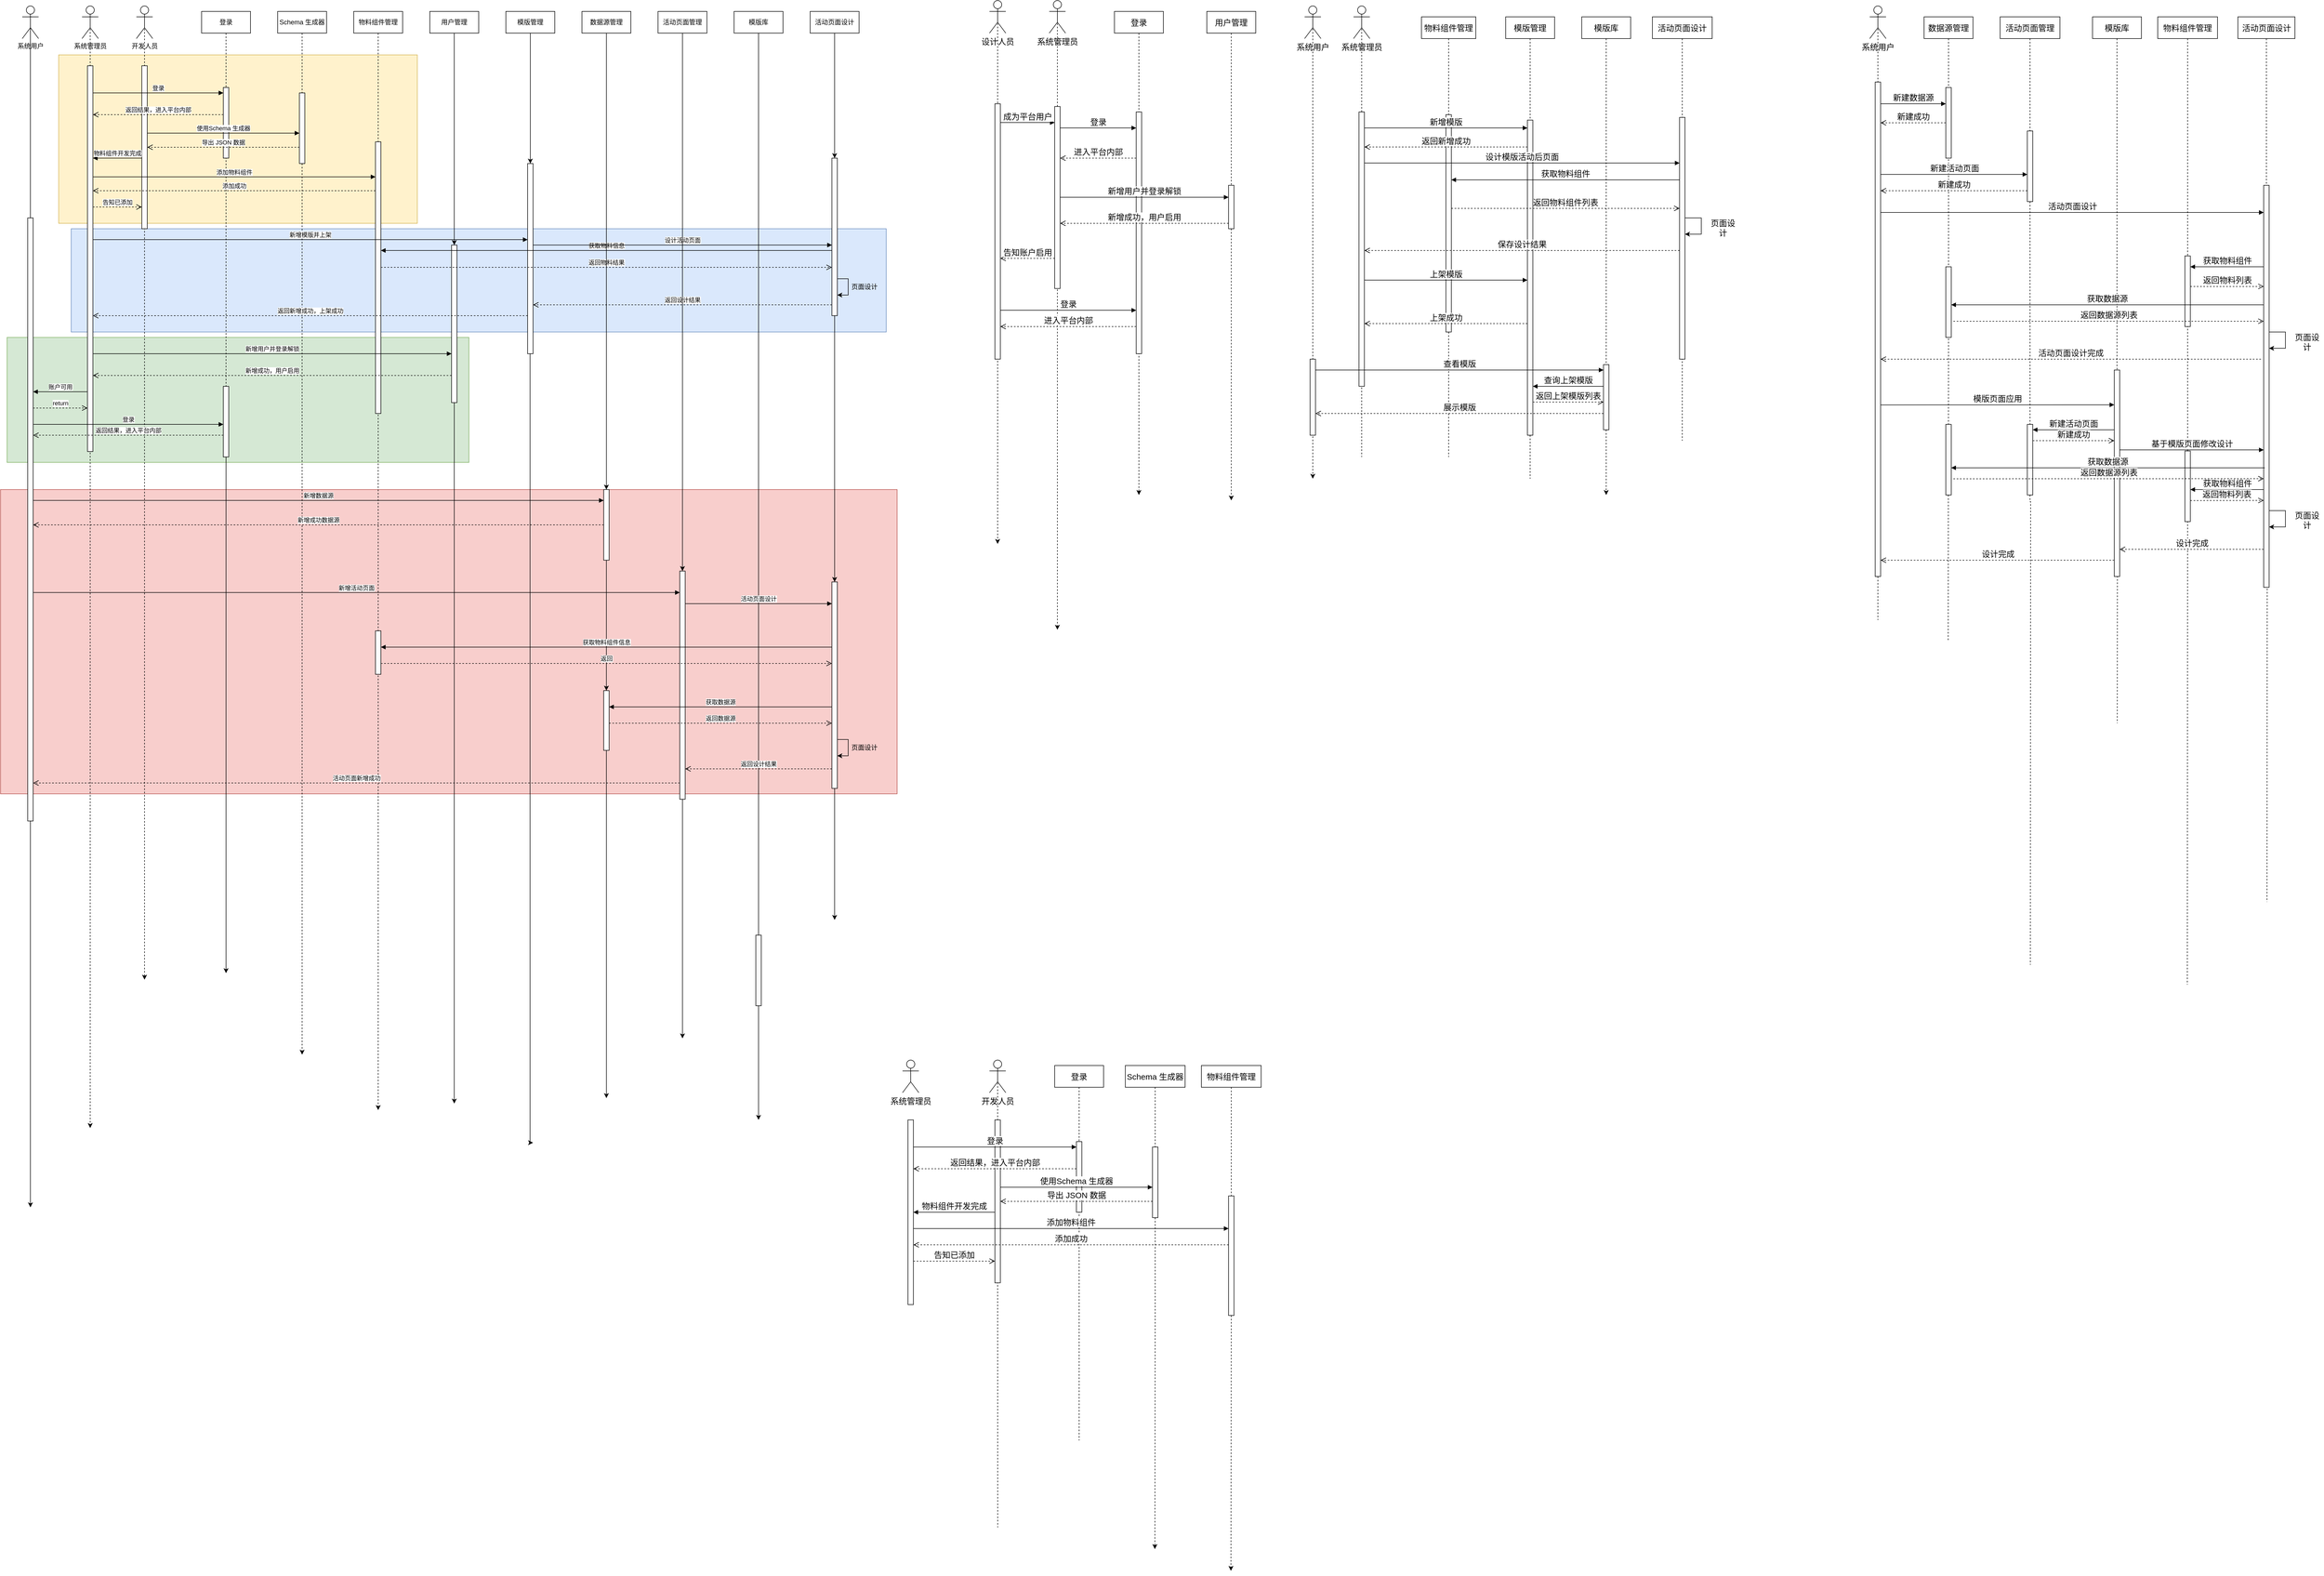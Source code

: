 <mxfile version="24.0.7" type="github">
  <diagram name="第 1 页" id="caf_1REVSn8JRjJEHCf_">
    <mxGraphModel dx="3191" dy="1763" grid="1" gridSize="10" guides="1" tooltips="1" connect="1" arrows="1" fold="1" page="1" pageScale="1" pageWidth="827" pageHeight="1169" math="0" shadow="0">
      <root>
        <mxCell id="0" />
        <mxCell id="1" parent="0" />
        <mxCell id="CDrrQhluDF5SGl6vh9CH-80" value="" style="rounded=0;whiteSpace=wrap;html=1;fillColor=#f8cecc;strokeColor=#b85450;" parent="1" vertex="1">
          <mxGeometry x="60" y="1240" width="1650" height="560" as="geometry" />
        </mxCell>
        <mxCell id="CDrrQhluDF5SGl6vh9CH-58" value="" style="rounded=0;whiteSpace=wrap;html=1;fillColor=#d5e8d4;strokeColor=#82b366;" parent="1" vertex="1">
          <mxGeometry x="72" y="960" width="850" height="230" as="geometry" />
        </mxCell>
        <mxCell id="CDrrQhluDF5SGl6vh9CH-55" value="" style="rounded=0;whiteSpace=wrap;html=1;fillColor=#dae8fc;strokeColor=#6c8ebf;" parent="1" vertex="1">
          <mxGeometry x="190" y="760" width="1500" height="190" as="geometry" />
        </mxCell>
        <mxCell id="CDrrQhluDF5SGl6vh9CH-53" value="" style="rounded=0;whiteSpace=wrap;html=1;fillColor=#fff2cc;strokeColor=#d6b656;" parent="1" vertex="1">
          <mxGeometry x="167" y="440" width="660" height="310" as="geometry" />
        </mxCell>
        <mxCell id="ha9m3MglX8LXZOVHsXi--34" style="edgeStyle=orthogonalEdgeStyle;rounded=0;orthogonalLoop=1;jettySize=auto;html=1;exitX=0.5;exitY=0.5;exitDx=0;exitDy=0;exitPerimeter=0;dashed=1;" parent="1" source="ha9m3MglX8LXZOVHsXi--2" edge="1">
          <mxGeometry relative="1" as="geometry">
            <mxPoint x="225" y="2415" as="targetPoint" />
          </mxGeometry>
        </mxCell>
        <mxCell id="ha9m3MglX8LXZOVHsXi--2" value="系统管理员" style="shape=umlActor;verticalLabelPosition=bottom;verticalAlign=top;html=1;outlineConnect=0;" parent="1" vertex="1">
          <mxGeometry x="210" y="350" width="30" height="60" as="geometry" />
        </mxCell>
        <mxCell id="ha9m3MglX8LXZOVHsXi--36" style="edgeStyle=orthogonalEdgeStyle;rounded=0;orthogonalLoop=1;jettySize=auto;html=1;exitX=0.5;exitY=0.5;exitDx=0;exitDy=0;exitPerimeter=0;dashed=1;" parent="1" source="ha9m3MglX8LXZOVHsXi--4" edge="1">
          <mxGeometry relative="1" as="geometry">
            <mxPoint x="325" y="2142" as="targetPoint" />
          </mxGeometry>
        </mxCell>
        <mxCell id="ha9m3MglX8LXZOVHsXi--4" value="开发人员" style="shape=umlActor;verticalLabelPosition=bottom;verticalAlign=top;html=1;outlineConnect=0;" parent="1" vertex="1">
          <mxGeometry x="310" y="350" width="30" height="60" as="geometry" />
        </mxCell>
        <mxCell id="NpqbZNAZsf2v34RqNU3o-10" style="edgeStyle=orthogonalEdgeStyle;rounded=0;orthogonalLoop=1;jettySize=auto;html=1;exitX=0.5;exitY=1;exitDx=0;exitDy=0;" parent="1" source="NpqbZNAZsf2v34RqNU3o-6" edge="1">
          <mxGeometry relative="1" as="geometry">
            <mxPoint x="475" y="2130" as="targetPoint" />
          </mxGeometry>
        </mxCell>
        <mxCell id="ha9m3MglX8LXZOVHsXi--5" value="登录" style="rounded=0;whiteSpace=wrap;html=1;" parent="1" vertex="1">
          <mxGeometry x="430" y="360" width="90" height="40" as="geometry" />
        </mxCell>
        <mxCell id="ha9m3MglX8LXZOVHsXi--31" style="edgeStyle=orthogonalEdgeStyle;rounded=0;orthogonalLoop=1;jettySize=auto;html=1;exitX=0.5;exitY=0.5;exitDx=0;exitDy=0;exitPerimeter=0;" parent="1" source="ha9m3MglX8LXZOVHsXi--6" edge="1">
          <mxGeometry relative="1" as="geometry">
            <mxPoint x="115" y="2561" as="targetPoint" />
          </mxGeometry>
        </mxCell>
        <mxCell id="ha9m3MglX8LXZOVHsXi--6" value="系统用户" style="shape=umlActor;verticalLabelPosition=bottom;verticalAlign=top;html=1;outlineConnect=0;" parent="1" vertex="1">
          <mxGeometry x="100" y="350" width="30" height="60" as="geometry" />
        </mxCell>
        <mxCell id="CDrrQhluDF5SGl6vh9CH-6" style="edgeStyle=orthogonalEdgeStyle;rounded=0;orthogonalLoop=1;jettySize=auto;html=1;exitX=0.5;exitY=1;exitDx=0;exitDy=0;dashed=1;" parent="1" source="ha9m3MglX8LXZOVHsXi--7" edge="1">
          <mxGeometry relative="1" as="geometry">
            <mxPoint x="615" y="2280" as="targetPoint" />
          </mxGeometry>
        </mxCell>
        <mxCell id="ha9m3MglX8LXZOVHsXi--7" value="Schema 生成器" style="rounded=0;whiteSpace=wrap;html=1;" parent="1" vertex="1">
          <mxGeometry x="570" y="360" width="90" height="40" as="geometry" />
        </mxCell>
        <mxCell id="CDrrQhluDF5SGl6vh9CH-10" style="edgeStyle=orthogonalEdgeStyle;rounded=0;orthogonalLoop=1;jettySize=auto;html=1;exitX=0.5;exitY=1;exitDx=0;exitDy=0;dashed=1;" parent="1" source="ha9m3MglX8LXZOVHsXi--8" edge="1">
          <mxGeometry relative="1" as="geometry">
            <mxPoint x="755" y="2382" as="targetPoint" />
          </mxGeometry>
        </mxCell>
        <mxCell id="ha9m3MglX8LXZOVHsXi--8" value="物料组件管理" style="rounded=0;whiteSpace=wrap;html=1;" parent="1" vertex="1">
          <mxGeometry x="710" y="360" width="90" height="40" as="geometry" />
        </mxCell>
        <mxCell id="CDrrQhluDF5SGl6vh9CH-29" style="edgeStyle=orthogonalEdgeStyle;rounded=0;orthogonalLoop=1;jettySize=auto;html=1;exitX=0.5;exitY=1;exitDx=0;exitDy=0;" parent="1" source="CDrrQhluDF5SGl6vh9CH-28" edge="1">
          <mxGeometry relative="1" as="geometry">
            <mxPoint x="895" y="2370" as="targetPoint" />
          </mxGeometry>
        </mxCell>
        <mxCell id="ha9m3MglX8LXZOVHsXi--9" value="用户管理" style="rounded=0;whiteSpace=wrap;html=1;" parent="1" vertex="1">
          <mxGeometry x="850" y="360" width="90" height="40" as="geometry" />
        </mxCell>
        <mxCell id="ha9m3MglX8LXZOVHsXi--10" value="模版管理" style="rounded=0;whiteSpace=wrap;html=1;" parent="1" vertex="1">
          <mxGeometry x="990" y="360" width="90" height="40" as="geometry" />
        </mxCell>
        <mxCell id="CDrrQhluDF5SGl6vh9CH-46" style="edgeStyle=orthogonalEdgeStyle;rounded=0;orthogonalLoop=1;jettySize=auto;html=1;exitX=0.5;exitY=1;exitDx=0;exitDy=0;" parent="1" source="CDrrQhluDF5SGl6vh9CH-70" edge="1">
          <mxGeometry relative="1" as="geometry">
            <mxPoint x="1175" y="2360" as="targetPoint" />
          </mxGeometry>
        </mxCell>
        <mxCell id="ha9m3MglX8LXZOVHsXi--11" value="数据源管理" style="rounded=0;whiteSpace=wrap;html=1;" parent="1" vertex="1">
          <mxGeometry x="1130" y="360" width="90" height="40" as="geometry" />
        </mxCell>
        <mxCell id="CDrrQhluDF5SGl6vh9CH-63" style="edgeStyle=orthogonalEdgeStyle;rounded=0;orthogonalLoop=1;jettySize=auto;html=1;exitX=0.5;exitY=1;exitDx=0;exitDy=0;" parent="1" source="CDrrQhluDF5SGl6vh9CH-62" edge="1">
          <mxGeometry relative="1" as="geometry">
            <mxPoint x="1315" y="2250" as="targetPoint" />
          </mxGeometry>
        </mxCell>
        <mxCell id="ha9m3MglX8LXZOVHsXi--12" value="活动页面管理" style="rounded=0;whiteSpace=wrap;html=1;" parent="1" vertex="1">
          <mxGeometry x="1270" y="360" width="90" height="40" as="geometry" />
        </mxCell>
        <mxCell id="CDrrQhluDF5SGl6vh9CH-82" style="edgeStyle=orthogonalEdgeStyle;rounded=0;orthogonalLoop=1;jettySize=auto;html=1;exitX=0.5;exitY=1;exitDx=0;exitDy=0;" parent="1" source="ha9m3MglX8LXZOVHsXi--13" edge="1">
          <mxGeometry relative="1" as="geometry">
            <mxPoint x="1455" y="2400" as="targetPoint" />
          </mxGeometry>
        </mxCell>
        <mxCell id="ha9m3MglX8LXZOVHsXi--13" value="模版库" style="rounded=0;whiteSpace=wrap;html=1;" parent="1" vertex="1">
          <mxGeometry x="1410" y="360" width="90" height="40" as="geometry" />
        </mxCell>
        <mxCell id="CDrrQhluDF5SGl6vh9CH-19" style="edgeStyle=orthogonalEdgeStyle;rounded=0;orthogonalLoop=1;jettySize=auto;html=1;exitX=0.5;exitY=1;exitDx=0;exitDy=0;" parent="1" source="CDrrQhluDF5SGl6vh9CH-66" edge="1">
          <mxGeometry relative="1" as="geometry">
            <mxPoint x="1595" y="2032" as="targetPoint" />
          </mxGeometry>
        </mxCell>
        <mxCell id="ha9m3MglX8LXZOVHsXi--14" value="活动页面设计" style="rounded=0;whiteSpace=wrap;html=1;" parent="1" vertex="1">
          <mxGeometry x="1550" y="360" width="90" height="40" as="geometry" />
        </mxCell>
        <mxCell id="ha9m3MglX8LXZOVHsXi--28" value="" style="html=1;points=[[0,0,0,0,5],[0,1,0,0,-5],[1,0,0,0,5],[1,1,0,0,-5]];perimeter=orthogonalPerimeter;outlineConnect=0;targetShapes=umlLifeline;portConstraint=eastwest;newEdgeStyle={&quot;curved&quot;:0,&quot;rounded&quot;:0};" parent="1" vertex="1">
          <mxGeometry x="110" y="740" width="10" height="1110" as="geometry" />
        </mxCell>
        <mxCell id="ha9m3MglX8LXZOVHsXi--32" value="" style="html=1;points=[[0,0,0,0,5],[0,1,0,0,-5],[1,0,0,0,5],[1,1,0,0,-5]];perimeter=orthogonalPerimeter;outlineConnect=0;targetShapes=umlLifeline;portConstraint=eastwest;newEdgeStyle={&quot;curved&quot;:0,&quot;rounded&quot;:0};" parent="1" vertex="1">
          <mxGeometry x="220" y="460" width="10" height="710" as="geometry" />
        </mxCell>
        <mxCell id="ha9m3MglX8LXZOVHsXi--35" value="" style="html=1;points=[[0,0,0,0,5],[0,1,0,0,-5],[1,0,0,0,5],[1,1,0,0,-5]];perimeter=orthogonalPerimeter;outlineConnect=0;targetShapes=umlLifeline;portConstraint=eastwest;newEdgeStyle={&quot;curved&quot;:0,&quot;rounded&quot;:0};" parent="1" vertex="1">
          <mxGeometry x="320" y="460" width="10" height="300" as="geometry" />
        </mxCell>
        <mxCell id="NpqbZNAZsf2v34RqNU3o-8" value="登录" style="html=1;verticalAlign=bottom;endArrow=block;curved=0;rounded=0;" parent="1" edge="1">
          <mxGeometry width="80" relative="1" as="geometry">
            <mxPoint x="230" y="510" as="sourcePoint" />
            <mxPoint x="470" y="510" as="targetPoint" />
          </mxGeometry>
        </mxCell>
        <mxCell id="NpqbZNAZsf2v34RqNU3o-9" value="返回结果，进入平台内部" style="html=1;verticalAlign=bottom;endArrow=open;dashed=1;endSize=8;curved=0;rounded=0;" parent="1" source="NpqbZNAZsf2v34RqNU3o-2" edge="1">
          <mxGeometry relative="1" as="geometry">
            <mxPoint x="310" y="550" as="sourcePoint" />
            <mxPoint x="230" y="550" as="targetPoint" />
          </mxGeometry>
        </mxCell>
        <mxCell id="NpqbZNAZsf2v34RqNU3o-11" value="" style="edgeStyle=orthogonalEdgeStyle;rounded=0;orthogonalLoop=1;jettySize=auto;html=1;exitX=0.5;exitY=1;exitDx=0;exitDy=0;endArrow=none;endFill=0;dashed=1;" parent="1" source="ha9m3MglX8LXZOVHsXi--5" target="NpqbZNAZsf2v34RqNU3o-6" edge="1">
          <mxGeometry relative="1" as="geometry">
            <mxPoint x="475" y="1492" as="targetPoint" />
            <mxPoint x="475" y="400" as="sourcePoint" />
            <Array as="points">
              <mxPoint x="475" y="870" />
              <mxPoint x="475" y="870" />
            </Array>
          </mxGeometry>
        </mxCell>
        <mxCell id="NpqbZNAZsf2v34RqNU3o-2" value="" style="html=1;points=[[0,0,0,0,5],[0,1,0,0,-5],[1,0,0,0,5],[1,1,0,0,-5]];perimeter=orthogonalPerimeter;outlineConnect=0;targetShapes=umlLifeline;portConstraint=eastwest;newEdgeStyle={&quot;curved&quot;:0,&quot;rounded&quot;:0};" parent="1" vertex="1">
          <mxGeometry x="470" y="500" width="10" height="130" as="geometry" />
        </mxCell>
        <mxCell id="NpqbZNAZsf2v34RqNU3o-6" value="" style="html=1;points=[[0,0,0,0,5],[0,1,0,0,-5],[1,0,0,0,5],[1,1,0,0,-5]];perimeter=orthogonalPerimeter;outlineConnect=0;targetShapes=umlLifeline;portConstraint=eastwest;newEdgeStyle={&quot;curved&quot;:0,&quot;rounded&quot;:0};" parent="1" vertex="1">
          <mxGeometry x="470" y="1050" width="10" height="130" as="geometry" />
        </mxCell>
        <mxCell id="NpqbZNAZsf2v34RqNU3o-12" value="" style="html=1;points=[[0,0,0,0,5],[0,1,0,0,-5],[1,0,0,0,5],[1,1,0,0,-5]];perimeter=orthogonalPerimeter;outlineConnect=0;targetShapes=umlLifeline;portConstraint=eastwest;newEdgeStyle={&quot;curved&quot;:0,&quot;rounded&quot;:0};" parent="1" vertex="1">
          <mxGeometry x="610" y="510" width="10" height="130" as="geometry" />
        </mxCell>
        <mxCell id="CDrrQhluDF5SGl6vh9CH-1" value="使用Schema 生成器" style="html=1;verticalAlign=bottom;endArrow=block;curved=0;rounded=0;" parent="1" edge="1">
          <mxGeometry width="80" relative="1" as="geometry">
            <mxPoint x="330" y="584" as="sourcePoint" />
            <mxPoint x="610" y="584" as="targetPoint" />
          </mxGeometry>
        </mxCell>
        <mxCell id="CDrrQhluDF5SGl6vh9CH-2" value="导出 JSON 数据" style="html=1;verticalAlign=bottom;endArrow=open;dashed=1;endSize=8;curved=0;rounded=0;" parent="1" edge="1">
          <mxGeometry relative="1" as="geometry">
            <mxPoint x="610" y="610" as="sourcePoint" />
            <mxPoint x="330" y="610" as="targetPoint" />
          </mxGeometry>
        </mxCell>
        <mxCell id="CDrrQhluDF5SGl6vh9CH-7" value="" style="html=1;points=[[0,0,0,0,5],[0,1,0,0,-5],[1,0,0,0,5],[1,1,0,0,-5]];perimeter=orthogonalPerimeter;outlineConnect=0;targetShapes=umlLifeline;portConstraint=eastwest;newEdgeStyle={&quot;curved&quot;:0,&quot;rounded&quot;:0};" parent="1" vertex="1">
          <mxGeometry x="750" y="600" width="10" height="500" as="geometry" />
        </mxCell>
        <mxCell id="CDrrQhluDF5SGl6vh9CH-8" value="物料组件开发完成" style="html=1;verticalAlign=bottom;endArrow=block;curved=0;rounded=0;" parent="1" edge="1">
          <mxGeometry width="80" relative="1" as="geometry">
            <mxPoint x="320" y="630" as="sourcePoint" />
            <mxPoint x="230" y="630" as="targetPoint" />
          </mxGeometry>
        </mxCell>
        <mxCell id="CDrrQhluDF5SGl6vh9CH-9" value="添加物料组件" style="html=1;verticalAlign=bottom;endArrow=block;curved=0;rounded=0;" parent="1" target="CDrrQhluDF5SGl6vh9CH-7" edge="1">
          <mxGeometry width="80" relative="1" as="geometry">
            <mxPoint x="230" y="664.5" as="sourcePoint" />
            <mxPoint x="310" y="664.5" as="targetPoint" />
            <mxPoint as="offset" />
          </mxGeometry>
        </mxCell>
        <mxCell id="CDrrQhluDF5SGl6vh9CH-11" value="添加成功" style="html=1;verticalAlign=bottom;endArrow=open;dashed=1;endSize=8;curved=0;rounded=0;exitX=0;exitY=1;exitDx=0;exitDy=-5;exitPerimeter=0;" parent="1" edge="1">
          <mxGeometry relative="1" as="geometry">
            <mxPoint x="750" y="690" as="sourcePoint" />
            <mxPoint x="230" y="690" as="targetPoint" />
            <mxPoint as="offset" />
          </mxGeometry>
        </mxCell>
        <mxCell id="CDrrQhluDF5SGl6vh9CH-13" value="告知已添加" style="html=1;verticalAlign=bottom;endArrow=open;dashed=1;endSize=8;curved=0;rounded=0;" parent="1" target="ha9m3MglX8LXZOVHsXi--35" edge="1">
          <mxGeometry relative="1" as="geometry">
            <mxPoint x="230" y="720" as="sourcePoint" />
            <mxPoint x="310" y="720" as="targetPoint" />
            <mxPoint as="offset" />
          </mxGeometry>
        </mxCell>
        <mxCell id="CDrrQhluDF5SGl6vh9CH-22" value="" style="edgeStyle=orthogonalEdgeStyle;rounded=0;orthogonalLoop=1;jettySize=auto;html=1;exitX=0.5;exitY=1;exitDx=0;exitDy=0;" parent="1" source="ha9m3MglX8LXZOVHsXi--14" target="CDrrQhluDF5SGl6vh9CH-21" edge="1">
          <mxGeometry relative="1" as="geometry">
            <mxPoint x="1595" y="1270" as="targetPoint" />
            <mxPoint x="1595" y="400" as="sourcePoint" />
            <Array as="points">
              <mxPoint x="1595" y="650" />
              <mxPoint x="1595" y="650" />
            </Array>
          </mxGeometry>
        </mxCell>
        <mxCell id="CDrrQhluDF5SGl6vh9CH-21" value="" style="html=1;points=[[0,0,0,0,5],[0,1,0,0,-5],[1,0,0,0,5],[1,1,0,0,-5]];perimeter=orthogonalPerimeter;outlineConnect=0;targetShapes=umlLifeline;portConstraint=eastwest;newEdgeStyle={&quot;curved&quot;:0,&quot;rounded&quot;:0};" parent="1" vertex="1">
          <mxGeometry x="1590" y="630" width="10" height="290" as="geometry" />
        </mxCell>
        <mxCell id="CDrrQhluDF5SGl6vh9CH-30" value="" style="edgeStyle=orthogonalEdgeStyle;rounded=0;orthogonalLoop=1;jettySize=auto;html=1;exitX=0.5;exitY=1;exitDx=0;exitDy=0;" parent="1" source="ha9m3MglX8LXZOVHsXi--9" target="CDrrQhluDF5SGl6vh9CH-28" edge="1">
          <mxGeometry relative="1" as="geometry">
            <mxPoint x="895" y="1691" as="targetPoint" />
            <mxPoint x="895" y="400" as="sourcePoint" />
            <Array as="points">
              <mxPoint x="895" y="740" />
              <mxPoint x="895" y="740" />
            </Array>
          </mxGeometry>
        </mxCell>
        <mxCell id="CDrrQhluDF5SGl6vh9CH-28" value="" style="html=1;points=[[0,0,0,0,5],[0,1,0,0,-5],[1,0,0,0,5],[1,1,0,0,-5]];perimeter=orthogonalPerimeter;outlineConnect=0;targetShapes=umlLifeline;portConstraint=eastwest;newEdgeStyle={&quot;curved&quot;:0,&quot;rounded&quot;:0};" parent="1" vertex="1">
          <mxGeometry x="890" y="790" width="10" height="290" as="geometry" />
        </mxCell>
        <mxCell id="CDrrQhluDF5SGl6vh9CH-31" value="新增用户并登录解锁" style="html=1;verticalAlign=bottom;endArrow=block;curved=0;rounded=0;" parent="1" edge="1">
          <mxGeometry width="80" relative="1" as="geometry">
            <mxPoint x="230" y="990" as="sourcePoint" />
            <mxPoint x="890" y="990" as="targetPoint" />
            <mxPoint as="offset" />
          </mxGeometry>
        </mxCell>
        <mxCell id="CDrrQhluDF5SGl6vh9CH-32" value="新增成功，用户启用" style="html=1;verticalAlign=bottom;endArrow=open;dashed=1;endSize=8;curved=0;rounded=0;" parent="1" edge="1">
          <mxGeometry relative="1" as="geometry">
            <mxPoint x="890" y="1030" as="sourcePoint" />
            <mxPoint x="230" y="1030" as="targetPoint" />
            <Array as="points">
              <mxPoint x="690" y="1030" />
            </Array>
            <mxPoint as="offset" />
          </mxGeometry>
        </mxCell>
        <mxCell id="CDrrQhluDF5SGl6vh9CH-33" value="账户可用" style="html=1;verticalAlign=bottom;endArrow=block;curved=0;rounded=0;" parent="1" edge="1">
          <mxGeometry width="80" relative="1" as="geometry">
            <mxPoint x="220" y="1060" as="sourcePoint" />
            <mxPoint x="120" y="1060" as="targetPoint" />
          </mxGeometry>
        </mxCell>
        <mxCell id="CDrrQhluDF5SGl6vh9CH-34" value="return" style="html=1;verticalAlign=bottom;endArrow=open;dashed=1;endSize=8;curved=0;rounded=0;" parent="1" edge="1">
          <mxGeometry relative="1" as="geometry">
            <mxPoint x="120" y="1090" as="sourcePoint" />
            <mxPoint x="220" y="1090" as="targetPoint" />
          </mxGeometry>
        </mxCell>
        <mxCell id="CDrrQhluDF5SGl6vh9CH-35" value="登录" style="html=1;verticalAlign=bottom;endArrow=block;curved=0;rounded=0;" parent="1" edge="1">
          <mxGeometry width="80" relative="1" as="geometry">
            <mxPoint x="120" y="1120" as="sourcePoint" />
            <mxPoint x="470" y="1120" as="targetPoint" />
          </mxGeometry>
        </mxCell>
        <mxCell id="CDrrQhluDF5SGl6vh9CH-36" value="返回结果，进入平台内部" style="html=1;verticalAlign=bottom;endArrow=open;dashed=1;endSize=8;curved=0;rounded=0;" parent="1" edge="1">
          <mxGeometry relative="1" as="geometry">
            <mxPoint x="470" y="1140" as="sourcePoint" />
            <mxPoint x="120" y="1140" as="targetPoint" />
          </mxGeometry>
        </mxCell>
        <mxCell id="CDrrQhluDF5SGl6vh9CH-38" value="" style="edgeStyle=orthogonalEdgeStyle;rounded=0;orthogonalLoop=1;jettySize=auto;html=1;exitX=0.5;exitY=1;exitDx=0;exitDy=0;" parent="1" source="ha9m3MglX8LXZOVHsXi--10" target="CDrrQhluDF5SGl6vh9CH-15" edge="1">
          <mxGeometry relative="1" as="geometry">
            <mxPoint x="1035" y="1230" as="targetPoint" />
            <mxPoint x="1035" y="400" as="sourcePoint" />
            <Array as="points">
              <mxPoint x="1035" y="620" />
              <mxPoint x="1035" y="620" />
            </Array>
          </mxGeometry>
        </mxCell>
        <mxCell id="CDrrQhluDF5SGl6vh9CH-57" style="edgeStyle=orthogonalEdgeStyle;rounded=0;orthogonalLoop=1;jettySize=auto;html=1;curved=0;exitX=1;exitY=1;exitDx=0;exitDy=-5;exitPerimeter=0;" parent="1" edge="1">
          <mxGeometry relative="1" as="geometry">
            <mxPoint x="1040" y="2442" as="targetPoint" />
            <mxPoint x="1034.5" y="990" as="sourcePoint" />
            <Array as="points">
              <mxPoint x="1034.5" y="1055" />
              <mxPoint x="1034.5" y="1055" />
            </Array>
          </mxGeometry>
        </mxCell>
        <mxCell id="CDrrQhluDF5SGl6vh9CH-15" value="" style="html=1;points=[[0,0,0,0,5],[0,1,0,0,-5],[1,0,0,0,5],[1,1,0,0,-5]];perimeter=orthogonalPerimeter;outlineConnect=0;targetShapes=umlLifeline;portConstraint=eastwest;newEdgeStyle={&quot;curved&quot;:0,&quot;rounded&quot;:0};" parent="1" vertex="1">
          <mxGeometry x="1030" y="640" width="10" height="350" as="geometry" />
        </mxCell>
        <mxCell id="CDrrQhluDF5SGl6vh9CH-39" value="新增模版并上架" style="html=1;verticalAlign=bottom;endArrow=block;curved=0;rounded=0;" parent="1" edge="1">
          <mxGeometry width="80" relative="1" as="geometry">
            <mxPoint x="230" y="780" as="sourcePoint" />
            <mxPoint x="1030" y="780" as="targetPoint" />
          </mxGeometry>
        </mxCell>
        <mxCell id="CDrrQhluDF5SGl6vh9CH-40" value="获取物料信息" style="html=1;verticalAlign=bottom;endArrow=block;curved=0;rounded=0;" parent="1" edge="1">
          <mxGeometry width="80" relative="1" as="geometry">
            <mxPoint x="1590" y="800" as="sourcePoint" />
            <mxPoint x="760" y="800" as="targetPoint" />
            <mxPoint as="offset" />
          </mxGeometry>
        </mxCell>
        <mxCell id="CDrrQhluDF5SGl6vh9CH-41" value="返回物料结果" style="html=1;verticalAlign=bottom;endArrow=open;dashed=1;endSize=8;curved=0;rounded=0;" parent="1" edge="1">
          <mxGeometry relative="1" as="geometry">
            <mxPoint x="760" y="831" as="sourcePoint" />
            <mxPoint x="1590" y="831" as="targetPoint" />
            <mxPoint as="offset" />
          </mxGeometry>
        </mxCell>
        <mxCell id="CDrrQhluDF5SGl6vh9CH-42" value="设计活动页面" style="html=1;verticalAlign=bottom;endArrow=block;curved=0;rounded=0;" parent="1" edge="1">
          <mxGeometry width="80" relative="1" as="geometry">
            <mxPoint x="1040" y="790" as="sourcePoint" />
            <mxPoint x="1590" y="790" as="targetPoint" />
            <mxPoint as="offset" />
          </mxGeometry>
        </mxCell>
        <mxCell id="CDrrQhluDF5SGl6vh9CH-43" value="返回设计结果" style="html=1;verticalAlign=bottom;endArrow=open;dashed=1;endSize=8;curved=0;rounded=0;" parent="1" edge="1">
          <mxGeometry relative="1" as="geometry">
            <mxPoint x="1590" y="900" as="sourcePoint" />
            <mxPoint x="1040" y="900" as="targetPoint" />
            <mxPoint as="offset" />
          </mxGeometry>
        </mxCell>
        <mxCell id="CDrrQhluDF5SGl6vh9CH-44" value="返回新增成功，上架成功" style="html=1;verticalAlign=bottom;endArrow=open;dashed=1;endSize=8;curved=0;rounded=0;" parent="1" edge="1">
          <mxGeometry relative="1" as="geometry">
            <mxPoint x="1030" y="920" as="sourcePoint" />
            <mxPoint x="230" y="920" as="targetPoint" />
          </mxGeometry>
        </mxCell>
        <mxCell id="CDrrQhluDF5SGl6vh9CH-47" value="" style="edgeStyle=orthogonalEdgeStyle;rounded=0;orthogonalLoop=1;jettySize=auto;html=1;exitX=0.5;exitY=1;exitDx=0;exitDy=0;" parent="1" source="ha9m3MglX8LXZOVHsXi--11" target="CDrrQhluDF5SGl6vh9CH-37" edge="1">
          <mxGeometry relative="1" as="geometry">
            <mxPoint x="1175" y="1562" as="targetPoint" />
            <mxPoint x="1175" y="400" as="sourcePoint" />
            <Array as="points">
              <mxPoint x="1175" y="950" />
              <mxPoint x="1175" y="950" />
            </Array>
          </mxGeometry>
        </mxCell>
        <mxCell id="CDrrQhluDF5SGl6vh9CH-37" value="" style="html=1;points=[[0,0,0,0,5],[0,1,0,0,-5],[1,0,0,0,5],[1,1,0,0,-5]];perimeter=orthogonalPerimeter;outlineConnect=0;targetShapes=umlLifeline;portConstraint=eastwest;newEdgeStyle={&quot;curved&quot;:0,&quot;rounded&quot;:0};" parent="1" vertex="1">
          <mxGeometry x="1170" y="1240" width="10" height="130" as="geometry" />
        </mxCell>
        <mxCell id="CDrrQhluDF5SGl6vh9CH-50" value="" style="endArrow=classic;html=1;rounded=0;" parent="1" edge="1">
          <mxGeometry width="50" height="50" relative="1" as="geometry">
            <mxPoint x="1600" y="852" as="sourcePoint" />
            <mxPoint x="1600" y="882" as="targetPoint" />
            <Array as="points">
              <mxPoint x="1620" y="852" />
              <mxPoint x="1620" y="882" />
            </Array>
          </mxGeometry>
        </mxCell>
        <mxCell id="CDrrQhluDF5SGl6vh9CH-51" value="页面设计" style="text;html=1;align=center;verticalAlign=middle;whiteSpace=wrap;rounded=0;" parent="1" vertex="1">
          <mxGeometry x="1620" y="852" width="60" height="30" as="geometry" />
        </mxCell>
        <mxCell id="CDrrQhluDF5SGl6vh9CH-60" value="新增数据源" style="html=1;verticalAlign=bottom;endArrow=block;curved=0;rounded=0;" parent="1" edge="1">
          <mxGeometry width="80" relative="1" as="geometry">
            <mxPoint x="120" y="1260" as="sourcePoint" />
            <mxPoint x="1170" y="1260" as="targetPoint" />
          </mxGeometry>
        </mxCell>
        <mxCell id="CDrrQhluDF5SGl6vh9CH-61" value="新增成功数据源" style="html=1;verticalAlign=bottom;endArrow=open;dashed=1;endSize=8;curved=0;rounded=0;" parent="1" source="CDrrQhluDF5SGl6vh9CH-37" target="ha9m3MglX8LXZOVHsXi--28" edge="1">
          <mxGeometry relative="1" as="geometry">
            <mxPoint x="890" y="1320" as="sourcePoint" />
            <mxPoint x="810" y="1320" as="targetPoint" />
            <mxPoint as="offset" />
          </mxGeometry>
        </mxCell>
        <mxCell id="CDrrQhluDF5SGl6vh9CH-64" value="" style="edgeStyle=orthogonalEdgeStyle;rounded=0;orthogonalLoop=1;jettySize=auto;html=1;exitX=0.5;exitY=1;exitDx=0;exitDy=0;" parent="1" source="ha9m3MglX8LXZOVHsXi--12" target="CDrrQhluDF5SGl6vh9CH-62" edge="1">
          <mxGeometry relative="1" as="geometry">
            <mxPoint x="1315" y="2082" as="targetPoint" />
            <mxPoint x="1315" y="400" as="sourcePoint" />
            <Array as="points">
              <mxPoint x="1315" y="1160" />
              <mxPoint x="1315" y="1160" />
            </Array>
          </mxGeometry>
        </mxCell>
        <mxCell id="CDrrQhluDF5SGl6vh9CH-62" value="" style="html=1;points=[[0,0,0,0,5],[0,1,0,0,-5],[1,0,0,0,5],[1,1,0,0,-5]];perimeter=orthogonalPerimeter;outlineConnect=0;targetShapes=umlLifeline;portConstraint=eastwest;newEdgeStyle={&quot;curved&quot;:0,&quot;rounded&quot;:0};" parent="1" vertex="1">
          <mxGeometry x="1310" y="1390" width="10" height="420" as="geometry" />
        </mxCell>
        <mxCell id="CDrrQhluDF5SGl6vh9CH-65" value="新增活动页面" style="html=1;verticalAlign=bottom;endArrow=block;curved=0;rounded=0;" parent="1" target="CDrrQhluDF5SGl6vh9CH-62" edge="1">
          <mxGeometry width="80" relative="1" as="geometry">
            <mxPoint x="120" y="1429.5" as="sourcePoint" />
            <mxPoint x="910" y="1429.5" as="targetPoint" />
            <mxPoint as="offset" />
          </mxGeometry>
        </mxCell>
        <mxCell id="CDrrQhluDF5SGl6vh9CH-67" value="" style="edgeStyle=orthogonalEdgeStyle;rounded=0;orthogonalLoop=1;jettySize=auto;html=1;exitX=0.5;exitY=1;exitDx=0;exitDy=0;" parent="1" source="CDrrQhluDF5SGl6vh9CH-21" target="CDrrQhluDF5SGl6vh9CH-66" edge="1">
          <mxGeometry relative="1" as="geometry">
            <mxPoint x="1595" y="2032" as="targetPoint" />
            <mxPoint x="1595" y="920" as="sourcePoint" />
            <Array as="points">
              <mxPoint x="1595" y="1370" />
              <mxPoint x="1595" y="1370" />
            </Array>
          </mxGeometry>
        </mxCell>
        <mxCell id="CDrrQhluDF5SGl6vh9CH-66" value="" style="html=1;points=[[0,0,0,0,5],[0,1,0,0,-5],[1,0,0,0,5],[1,1,0,0,-5]];perimeter=orthogonalPerimeter;outlineConnect=0;targetShapes=umlLifeline;portConstraint=eastwest;newEdgeStyle={&quot;curved&quot;:0,&quot;rounded&quot;:0};" parent="1" vertex="1">
          <mxGeometry x="1590" y="1410" width="10" height="380" as="geometry" />
        </mxCell>
        <mxCell id="CDrrQhluDF5SGl6vh9CH-68" value="活动页面设计" style="html=1;verticalAlign=bottom;endArrow=block;curved=0;rounded=0;" parent="1" target="CDrrQhluDF5SGl6vh9CH-66" edge="1">
          <mxGeometry width="80" relative="1" as="geometry">
            <mxPoint x="1320" y="1450" as="sourcePoint" />
            <mxPoint x="1400" y="1450" as="targetPoint" />
          </mxGeometry>
        </mxCell>
        <mxCell id="CDrrQhluDF5SGl6vh9CH-69" value="" style="html=1;points=[[0,0,0,0,5],[0,1,0,0,-5],[1,0,0,0,5],[1,1,0,0,-5]];perimeter=orthogonalPerimeter;outlineConnect=0;targetShapes=umlLifeline;portConstraint=eastwest;newEdgeStyle={&quot;curved&quot;:0,&quot;rounded&quot;:0};" parent="1" vertex="1">
          <mxGeometry x="750" y="1500" width="10" height="80" as="geometry" />
        </mxCell>
        <mxCell id="CDrrQhluDF5SGl6vh9CH-71" value="" style="edgeStyle=orthogonalEdgeStyle;rounded=0;orthogonalLoop=1;jettySize=auto;html=1;exitX=0.5;exitY=1;exitDx=0;exitDy=0;" parent="1" source="CDrrQhluDF5SGl6vh9CH-37" target="CDrrQhluDF5SGl6vh9CH-70" edge="1">
          <mxGeometry relative="1" as="geometry">
            <mxPoint x="1175" y="2360" as="targetPoint" />
            <mxPoint x="1175" y="1370" as="sourcePoint" />
            <Array as="points">
              <mxPoint x="1175" y="1530" />
              <mxPoint x="1175" y="1530" />
            </Array>
          </mxGeometry>
        </mxCell>
        <mxCell id="CDrrQhluDF5SGl6vh9CH-70" value="" style="html=1;points=[[0,0,0,0,5],[0,1,0,0,-5],[1,0,0,0,5],[1,1,0,0,-5]];perimeter=orthogonalPerimeter;outlineConnect=0;targetShapes=umlLifeline;portConstraint=eastwest;newEdgeStyle={&quot;curved&quot;:0,&quot;rounded&quot;:0};" parent="1" vertex="1">
          <mxGeometry x="1170" y="1610" width="10" height="110" as="geometry" />
        </mxCell>
        <mxCell id="CDrrQhluDF5SGl6vh9CH-72" value="获取物料组件信息" style="html=1;verticalAlign=bottom;endArrow=block;curved=0;rounded=0;" parent="1" edge="1">
          <mxGeometry width="80" relative="1" as="geometry">
            <mxPoint x="1590" y="1530" as="sourcePoint" />
            <mxPoint x="760" y="1530" as="targetPoint" />
          </mxGeometry>
        </mxCell>
        <mxCell id="CDrrQhluDF5SGl6vh9CH-73" value="返回" style="html=1;verticalAlign=bottom;endArrow=open;dashed=1;endSize=8;curved=0;rounded=0;" parent="1" edge="1">
          <mxGeometry relative="1" as="geometry">
            <mxPoint x="760" y="1560" as="sourcePoint" />
            <mxPoint x="1590" y="1560" as="targetPoint" />
          </mxGeometry>
        </mxCell>
        <mxCell id="CDrrQhluDF5SGl6vh9CH-74" value="获取数据源" style="html=1;verticalAlign=bottom;endArrow=block;curved=0;rounded=0;" parent="1" edge="1">
          <mxGeometry width="80" relative="1" as="geometry">
            <mxPoint x="1590" y="1640" as="sourcePoint" />
            <mxPoint x="1180" y="1640" as="targetPoint" />
          </mxGeometry>
        </mxCell>
        <mxCell id="CDrrQhluDF5SGl6vh9CH-75" value="返回数据源" style="html=1;verticalAlign=bottom;endArrow=open;dashed=1;endSize=8;curved=0;rounded=0;" parent="1" edge="1">
          <mxGeometry relative="1" as="geometry">
            <mxPoint x="1180" y="1670" as="sourcePoint" />
            <mxPoint x="1590" y="1670" as="targetPoint" />
          </mxGeometry>
        </mxCell>
        <mxCell id="CDrrQhluDF5SGl6vh9CH-76" value="" style="endArrow=classic;html=1;rounded=0;" parent="1" edge="1">
          <mxGeometry width="50" height="50" relative="1" as="geometry">
            <mxPoint x="1600" y="1700" as="sourcePoint" />
            <mxPoint x="1600" y="1730" as="targetPoint" />
            <Array as="points">
              <mxPoint x="1620" y="1700" />
              <mxPoint x="1620" y="1730" />
            </Array>
          </mxGeometry>
        </mxCell>
        <mxCell id="CDrrQhluDF5SGl6vh9CH-77" value="页面设计" style="text;html=1;align=center;verticalAlign=middle;whiteSpace=wrap;rounded=0;" parent="1" vertex="1">
          <mxGeometry x="1620" y="1700" width="60" height="30" as="geometry" />
        </mxCell>
        <mxCell id="CDrrQhluDF5SGl6vh9CH-78" value="返回设计结果" style="html=1;verticalAlign=bottom;endArrow=open;dashed=1;endSize=8;curved=0;rounded=0;" parent="1" edge="1">
          <mxGeometry relative="1" as="geometry">
            <mxPoint x="1590" y="1754" as="sourcePoint" />
            <mxPoint x="1320" y="1754" as="targetPoint" />
            <mxPoint as="offset" />
          </mxGeometry>
        </mxCell>
        <mxCell id="CDrrQhluDF5SGl6vh9CH-79" value="活动页面新增成功" style="html=1;verticalAlign=bottom;endArrow=open;dashed=1;endSize=8;curved=0;rounded=0;" parent="1" source="CDrrQhluDF5SGl6vh9CH-62" edge="1">
          <mxGeometry relative="1" as="geometry">
            <mxPoint x="200" y="1780" as="sourcePoint" />
            <mxPoint x="120" y="1780" as="targetPoint" />
          </mxGeometry>
        </mxCell>
        <mxCell id="CDrrQhluDF5SGl6vh9CH-81" value="" style="html=1;points=[[0,0,0,0,5],[0,1,0,0,-5],[1,0,0,0,5],[1,1,0,0,-5]];perimeter=orthogonalPerimeter;outlineConnect=0;targetShapes=umlLifeline;portConstraint=eastwest;newEdgeStyle={&quot;curved&quot;:0,&quot;rounded&quot;:0};" parent="1" vertex="1">
          <mxGeometry x="1450" y="2060" width="10" height="130" as="geometry" />
        </mxCell>
        <mxCell id="CDrrQhluDF5SGl6vh9CH-92" style="edgeStyle=orthogonalEdgeStyle;rounded=0;orthogonalLoop=1;jettySize=auto;html=1;exitX=0.5;exitY=0.5;exitDx=0;exitDy=0;exitPerimeter=0;dashed=1;" parent="1" source="CDrrQhluDF5SGl6vh9CH-96" edge="1">
          <mxGeometry relative="1" as="geometry">
            <mxPoint x="2005" y="1498" as="targetPoint" />
            <Array as="points">
              <mxPoint x="2005" y="640" />
              <mxPoint x="2005" y="640" />
            </Array>
          </mxGeometry>
        </mxCell>
        <mxCell id="CDrrQhluDF5SGl6vh9CH-83" value="系统管理员" style="shape=umlActor;verticalLabelPosition=bottom;verticalAlign=top;html=1;outlineConnect=0;fontSize=15;" parent="1" vertex="1">
          <mxGeometry x="1990" y="340" width="30" height="60" as="geometry" />
        </mxCell>
        <mxCell id="CDrrQhluDF5SGl6vh9CH-90" style="edgeStyle=orthogonalEdgeStyle;rounded=0;orthogonalLoop=1;jettySize=auto;html=1;exitX=0.5;exitY=0.5;exitDx=0;exitDy=0;exitPerimeter=0;dashed=1;" parent="1" source="CDrrQhluDF5SGl6vh9CH-99" edge="1">
          <mxGeometry relative="1" as="geometry">
            <mxPoint x="1895" y="1340" as="targetPoint" />
            <Array as="points">
              <mxPoint x="1895" y="620" />
              <mxPoint x="1895" y="620" />
            </Array>
          </mxGeometry>
        </mxCell>
        <mxCell id="CDrrQhluDF5SGl6vh9CH-84" value="设计人员" style="shape=umlActor;verticalLabelPosition=bottom;verticalAlign=top;html=1;outlineConnect=0;fontSize=15;" parent="1" vertex="1">
          <mxGeometry x="1880" y="340" width="30" height="60" as="geometry" />
        </mxCell>
        <mxCell id="CDrrQhluDF5SGl6vh9CH-93" style="edgeStyle=orthogonalEdgeStyle;rounded=0;orthogonalLoop=1;jettySize=auto;html=1;exitX=0.5;exitY=1;exitDx=0;exitDy=0;dashed=1;" parent="1" source="CDrrQhluDF5SGl6vh9CH-86" edge="1">
          <mxGeometry relative="1" as="geometry">
            <mxPoint x="2155" y="1250" as="targetPoint" />
          </mxGeometry>
        </mxCell>
        <mxCell id="CDrrQhluDF5SGl6vh9CH-86" value="登录" style="rounded=0;whiteSpace=wrap;html=1;fontSize=15;" parent="1" vertex="1">
          <mxGeometry x="2110" y="360" width="90" height="40" as="geometry" />
        </mxCell>
        <mxCell id="CDrrQhluDF5SGl6vh9CH-94" style="edgeStyle=orthogonalEdgeStyle;rounded=0;orthogonalLoop=1;jettySize=auto;html=1;exitX=0.5;exitY=1;exitDx=0;exitDy=0;dashed=1;" parent="1" source="CDrrQhluDF5SGl6vh9CH-101" edge="1">
          <mxGeometry relative="1" as="geometry">
            <mxPoint x="2325" y="1260" as="targetPoint" />
          </mxGeometry>
        </mxCell>
        <mxCell id="CDrrQhluDF5SGl6vh9CH-89" value="用户管理" style="rounded=0;whiteSpace=wrap;html=1;fontSize=15;" parent="1" vertex="1">
          <mxGeometry x="2280" y="360" width="90" height="40" as="geometry" />
        </mxCell>
        <mxCell id="CDrrQhluDF5SGl6vh9CH-97" value="" style="edgeStyle=orthogonalEdgeStyle;rounded=0;orthogonalLoop=1;jettySize=auto;html=1;endArrow=none;endFill=0;dashed=1;fontSize=15;" parent="1" target="CDrrQhluDF5SGl6vh9CH-96" edge="1">
          <mxGeometry relative="1" as="geometry">
            <mxPoint x="2005" y="1498" as="targetPoint" />
            <mxPoint x="2005" y="370" as="sourcePoint" />
            <Array as="points">
              <mxPoint x="2005" y="500" />
              <mxPoint x="2005" y="500" />
            </Array>
          </mxGeometry>
        </mxCell>
        <mxCell id="CDrrQhluDF5SGl6vh9CH-96" value="" style="html=1;points=[[0,0,0,0,5],[0,1,0,0,-5],[1,0,0,0,5],[1,1,0,0,-5]];perimeter=orthogonalPerimeter;outlineConnect=0;targetShapes=umlLifeline;portConstraint=eastwest;newEdgeStyle={&quot;curved&quot;:0,&quot;rounded&quot;:0};fontSize=15;" parent="1" vertex="1">
          <mxGeometry x="2000" y="535" width="10" height="335" as="geometry" />
        </mxCell>
        <mxCell id="CDrrQhluDF5SGl6vh9CH-100" value="" style="html=1;points=[[0,0,0,0,5],[0,1,0,0,-5],[1,0,0,0,5],[1,1,0,0,-5]];perimeter=orthogonalPerimeter;outlineConnect=0;targetShapes=umlLifeline;portConstraint=eastwest;newEdgeStyle={&quot;curved&quot;:0,&quot;rounded&quot;:0};fontSize=15;" parent="1" vertex="1">
          <mxGeometry x="2150" y="545" width="10" height="445" as="geometry" />
        </mxCell>
        <mxCell id="CDrrQhluDF5SGl6vh9CH-102" value="登录" style="html=1;verticalAlign=bottom;endArrow=block;curved=0;rounded=0;fontSize=15;" parent="1" target="CDrrQhluDF5SGl6vh9CH-100" edge="1">
          <mxGeometry width="80" relative="1" as="geometry">
            <mxPoint x="2010" y="574.5" as="sourcePoint" />
            <mxPoint x="2090" y="574.5" as="targetPoint" />
            <mxPoint as="offset" />
          </mxGeometry>
        </mxCell>
        <mxCell id="CDrrQhluDF5SGl6vh9CH-103" value="进入平台内部" style="html=1;verticalAlign=bottom;endArrow=open;dashed=1;endSize=8;curved=0;rounded=0;exitX=0;exitY=1;exitDx=0;exitDy=-5;exitPerimeter=0;fontSize=15;" parent="1" edge="1">
          <mxGeometry relative="1" as="geometry">
            <mxPoint x="2150" y="630" as="sourcePoint" />
            <mxPoint x="2010" y="630" as="targetPoint" />
            <mxPoint as="offset" />
          </mxGeometry>
        </mxCell>
        <mxCell id="CDrrQhluDF5SGl6vh9CH-105" value="" style="edgeStyle=orthogonalEdgeStyle;rounded=0;orthogonalLoop=1;jettySize=auto;html=1;exitX=0.5;exitY=1;exitDx=0;exitDy=0;dashed=1;endArrow=none;endFill=0;fontSize=15;" parent="1" source="CDrrQhluDF5SGl6vh9CH-89" target="CDrrQhluDF5SGl6vh9CH-101" edge="1">
          <mxGeometry relative="1" as="geometry">
            <mxPoint x="2325" y="1260" as="targetPoint" />
            <mxPoint x="2325" y="400" as="sourcePoint" />
            <Array as="points">
              <mxPoint x="2325" y="670" />
              <mxPoint x="2325" y="670" />
            </Array>
          </mxGeometry>
        </mxCell>
        <mxCell id="CDrrQhluDF5SGl6vh9CH-101" value="" style="html=1;points=[[0,0,0,0,5],[0,1,0,0,-5],[1,0,0,0,5],[1,1,0,0,-5]];perimeter=orthogonalPerimeter;outlineConnect=0;targetShapes=umlLifeline;portConstraint=eastwest;newEdgeStyle={&quot;curved&quot;:0,&quot;rounded&quot;:0};fontSize=15;" parent="1" vertex="1">
          <mxGeometry x="2320" y="680" width="10" height="80" as="geometry" />
        </mxCell>
        <mxCell id="CDrrQhluDF5SGl6vh9CH-106" value="新增用户并登录解锁" style="html=1;verticalAlign=bottom;endArrow=block;curved=0;rounded=0;fontSize=15;" parent="1" target="CDrrQhluDF5SGl6vh9CH-101" edge="1">
          <mxGeometry width="80" relative="1" as="geometry">
            <mxPoint x="2010" y="702" as="sourcePoint" />
            <mxPoint x="2090" y="702" as="targetPoint" />
            <mxPoint as="offset" />
          </mxGeometry>
        </mxCell>
        <mxCell id="CDrrQhluDF5SGl6vh9CH-107" value="新增成功，用户启用" style="html=1;verticalAlign=bottom;endArrow=open;dashed=1;endSize=8;curved=0;rounded=0;fontSize=15;" parent="1" edge="1">
          <mxGeometry relative="1" as="geometry">
            <mxPoint x="2320" y="750" as="sourcePoint" />
            <mxPoint x="2010" y="750" as="targetPoint" />
          </mxGeometry>
        </mxCell>
        <mxCell id="CDrrQhluDF5SGl6vh9CH-109" value="" style="edgeStyle=orthogonalEdgeStyle;rounded=0;orthogonalLoop=1;jettySize=auto;html=1;exitX=0.5;exitY=0.5;exitDx=0;exitDy=0;exitPerimeter=0;endArrow=none;endFill=0;dashed=1;fontSize=15;" parent="1" source="CDrrQhluDF5SGl6vh9CH-84" target="CDrrQhluDF5SGl6vh9CH-99" edge="1">
          <mxGeometry relative="1" as="geometry">
            <mxPoint x="1895" y="1340" as="targetPoint" />
            <mxPoint x="1895" y="370" as="sourcePoint" />
            <Array as="points">
              <mxPoint x="1895" y="470" />
              <mxPoint x="1895" y="470" />
            </Array>
          </mxGeometry>
        </mxCell>
        <mxCell id="CDrrQhluDF5SGl6vh9CH-99" value="" style="html=1;points=[[0,0,0,0,5],[0,1,0,0,-5],[1,0,0,0,5],[1,1,0,0,-5]];perimeter=orthogonalPerimeter;outlineConnect=0;targetShapes=umlLifeline;portConstraint=eastwest;newEdgeStyle={&quot;curved&quot;:0,&quot;rounded&quot;:0};fontSize=15;" parent="1" vertex="1">
          <mxGeometry x="1890" y="530" width="10" height="470" as="geometry" />
        </mxCell>
        <mxCell id="CDrrQhluDF5SGl6vh9CH-110" value="成为平台用户" style="html=1;verticalAlign=bottom;endArrow=block;curved=0;rounded=0;fontSize=15;" parent="1" target="CDrrQhluDF5SGl6vh9CH-96" edge="1">
          <mxGeometry width="80" relative="1" as="geometry">
            <mxPoint x="1900" y="564.5" as="sourcePoint" />
            <mxPoint x="1980" y="564.5" as="targetPoint" />
          </mxGeometry>
        </mxCell>
        <mxCell id="CDrrQhluDF5SGl6vh9CH-111" value="告知账户启用" style="html=1;verticalAlign=bottom;endArrow=open;dashed=1;endSize=8;curved=0;rounded=0;fontSize=15;" parent="1" source="CDrrQhluDF5SGl6vh9CH-96" edge="1">
          <mxGeometry relative="1" as="geometry">
            <mxPoint x="1980" y="814.5" as="sourcePoint" />
            <mxPoint x="1900" y="814.5" as="targetPoint" />
            <mxPoint as="offset" />
          </mxGeometry>
        </mxCell>
        <mxCell id="CDrrQhluDF5SGl6vh9CH-112" value="登录" style="html=1;verticalAlign=bottom;endArrow=block;curved=0;rounded=0;fontSize=15;" parent="1" target="CDrrQhluDF5SGl6vh9CH-100" edge="1">
          <mxGeometry width="80" relative="1" as="geometry">
            <mxPoint x="1900" y="910" as="sourcePoint" />
            <mxPoint x="1980" y="910" as="targetPoint" />
          </mxGeometry>
        </mxCell>
        <mxCell id="CDrrQhluDF5SGl6vh9CH-113" value="进入平台内部" style="html=1;verticalAlign=bottom;endArrow=open;dashed=1;endSize=8;curved=0;rounded=0;fontSize=15;" parent="1" source="CDrrQhluDF5SGl6vh9CH-100" edge="1">
          <mxGeometry relative="1" as="geometry">
            <mxPoint x="2040" y="940" as="sourcePoint" />
            <mxPoint x="1900" y="940" as="targetPoint" />
            <mxPoint as="offset" />
          </mxGeometry>
        </mxCell>
        <mxCell id="CDrrQhluDF5SGl6vh9CH-131" style="edgeStyle=orthogonalEdgeStyle;rounded=0;orthogonalLoop=1;jettySize=auto;html=1;exitX=0.5;exitY=0.5;exitDx=0;exitDy=0;exitPerimeter=0;dashed=1;endArrow=none;endFill=0;" parent="1" source="CDrrQhluDF5SGl6vh9CH-115" edge="1">
          <mxGeometry relative="1" as="geometry">
            <mxPoint x="2565" y="1180" as="targetPoint" />
          </mxGeometry>
        </mxCell>
        <mxCell id="CDrrQhluDF5SGl6vh9CH-115" value="系统管理员" style="shape=umlActor;verticalLabelPosition=bottom;verticalAlign=top;html=1;outlineConnect=0;fontSize=15;" parent="1" vertex="1">
          <mxGeometry x="2550" y="350" width="30" height="60" as="geometry" />
        </mxCell>
        <mxCell id="CDrrQhluDF5SGl6vh9CH-132" style="edgeStyle=orthogonalEdgeStyle;rounded=0;orthogonalLoop=1;jettySize=auto;html=1;exitX=0.5;exitY=1;exitDx=0;exitDy=0;dashed=1;endArrow=none;endFill=0;" parent="1" source="CDrrQhluDF5SGl6vh9CH-116" edge="1">
          <mxGeometry relative="1" as="geometry">
            <mxPoint x="2725" y="1180" as="targetPoint" />
          </mxGeometry>
        </mxCell>
        <mxCell id="CDrrQhluDF5SGl6vh9CH-116" value="物料组件管理" style="rounded=0;whiteSpace=wrap;html=1;fontSize=15;" parent="1" vertex="1">
          <mxGeometry x="2675" y="370" width="100" height="40" as="geometry" />
        </mxCell>
        <mxCell id="CDrrQhluDF5SGl6vh9CH-133" style="edgeStyle=orthogonalEdgeStyle;rounded=0;orthogonalLoop=1;jettySize=auto;html=1;exitX=0.5;exitY=1;exitDx=0;exitDy=0;dashed=1;endArrow=none;endFill=0;" parent="1" source="CDrrQhluDF5SGl6vh9CH-128" edge="1">
          <mxGeometry relative="1" as="geometry">
            <mxPoint x="2875" y="1220" as="targetPoint" />
          </mxGeometry>
        </mxCell>
        <mxCell id="CDrrQhluDF5SGl6vh9CH-118" value="模版管理" style="rounded=0;whiteSpace=wrap;html=1;fontSize=15;" parent="1" vertex="1">
          <mxGeometry x="2830" y="370" width="90" height="40" as="geometry" />
        </mxCell>
        <mxCell id="CDrrQhluDF5SGl6vh9CH-135" style="edgeStyle=orthogonalEdgeStyle;rounded=0;orthogonalLoop=1;jettySize=auto;html=1;exitX=0.5;exitY=1;exitDx=0;exitDy=0;dashed=1;" parent="1" source="CDrrQhluDF5SGl6vh9CH-129" edge="1">
          <mxGeometry relative="1" as="geometry">
            <mxPoint x="3015" y="1250" as="targetPoint" />
          </mxGeometry>
        </mxCell>
        <mxCell id="CDrrQhluDF5SGl6vh9CH-122" value="模版库" style="rounded=0;whiteSpace=wrap;html=1;fontSize=15;" parent="1" vertex="1">
          <mxGeometry x="2970" y="370" width="90" height="40" as="geometry" />
        </mxCell>
        <mxCell id="CDrrQhluDF5SGl6vh9CH-136" style="edgeStyle=orthogonalEdgeStyle;rounded=0;orthogonalLoop=1;jettySize=auto;html=1;exitX=0.5;exitY=1;exitDx=0;exitDy=0;dashed=1;endArrow=none;endFill=0;fontSize=15;" parent="1" source="CDrrQhluDF5SGl6vh9CH-123" edge="1">
          <mxGeometry relative="1" as="geometry">
            <mxPoint x="3155" y="1150" as="targetPoint" />
          </mxGeometry>
        </mxCell>
        <mxCell id="CDrrQhluDF5SGl6vh9CH-123" value="活动页面设计" style="rounded=0;whiteSpace=wrap;html=1;fontSize=15;" parent="1" vertex="1">
          <mxGeometry x="3100" y="370" width="110" height="40" as="geometry" />
        </mxCell>
        <mxCell id="CDrrQhluDF5SGl6vh9CH-125" value="" style="html=1;points=[[0,0,0,0,5],[0,1,0,0,-5],[1,0,0,0,5],[1,1,0,0,-5]];perimeter=orthogonalPerimeter;outlineConnect=0;targetShapes=umlLifeline;portConstraint=eastwest;newEdgeStyle={&quot;curved&quot;:0,&quot;rounded&quot;:0};fontSize=15;" parent="1" vertex="1">
          <mxGeometry x="2560" y="545" width="10" height="505" as="geometry" />
        </mxCell>
        <mxCell id="CDrrQhluDF5SGl6vh9CH-126" value="" style="html=1;points=[[0,0,0,0,5],[0,1,0,0,-5],[1,0,0,0,5],[1,1,0,0,-5]];perimeter=orthogonalPerimeter;outlineConnect=0;targetShapes=umlLifeline;portConstraint=eastwest;newEdgeStyle={&quot;curved&quot;:0,&quot;rounded&quot;:0};fontSize=15;" parent="1" vertex="1">
          <mxGeometry x="2720" y="550" width="10" height="400" as="geometry" />
        </mxCell>
        <mxCell id="CDrrQhluDF5SGl6vh9CH-130" value="" style="html=1;points=[[0,0,0,0,5],[0,1,0,0,-5],[1,0,0,0,5],[1,1,0,0,-5]];perimeter=orthogonalPerimeter;outlineConnect=0;targetShapes=umlLifeline;portConstraint=eastwest;newEdgeStyle={&quot;curved&quot;:0,&quot;rounded&quot;:0};fontSize=15;" parent="1" vertex="1">
          <mxGeometry x="3150" y="555" width="10" height="445" as="geometry" />
        </mxCell>
        <mxCell id="CDrrQhluDF5SGl6vh9CH-134" value="" style="edgeStyle=orthogonalEdgeStyle;rounded=0;orthogonalLoop=1;jettySize=auto;html=1;exitX=0.5;exitY=1;exitDx=0;exitDy=0;dashed=1;endArrow=none;endFill=0;fontSize=15;" parent="1" source="CDrrQhluDF5SGl6vh9CH-118" target="CDrrQhluDF5SGl6vh9CH-128" edge="1">
          <mxGeometry relative="1" as="geometry">
            <mxPoint x="2875" y="1170" as="targetPoint" />
            <mxPoint x="2875" y="410" as="sourcePoint" />
            <Array as="points">
              <mxPoint x="2875" y="540" />
              <mxPoint x="2875" y="540" />
            </Array>
          </mxGeometry>
        </mxCell>
        <mxCell id="CDrrQhluDF5SGl6vh9CH-128" value="" style="html=1;points=[[0,0,0,0,5],[0,1,0,0,-5],[1,0,0,0,5],[1,1,0,0,-5]];perimeter=orthogonalPerimeter;outlineConnect=0;targetShapes=umlLifeline;portConstraint=eastwest;newEdgeStyle={&quot;curved&quot;:0,&quot;rounded&quot;:0};fontSize=15;" parent="1" vertex="1">
          <mxGeometry x="2870" y="560" width="10" height="580" as="geometry" />
        </mxCell>
        <mxCell id="CDrrQhluDF5SGl6vh9CH-138" value="新增模版" style="html=1;verticalAlign=bottom;endArrow=block;curved=0;rounded=0;fontSize=15;" parent="1" edge="1">
          <mxGeometry width="80" relative="1" as="geometry">
            <mxPoint x="2570" y="574.5" as="sourcePoint" />
            <mxPoint x="2870" y="574.5" as="targetPoint" />
          </mxGeometry>
        </mxCell>
        <mxCell id="CDrrQhluDF5SGl6vh9CH-139" value="设计模版活动后页面" style="html=1;verticalAlign=bottom;endArrow=block;curved=0;rounded=0;fontSize=15;" parent="1" edge="1">
          <mxGeometry width="80" relative="1" as="geometry">
            <mxPoint x="2570" y="639" as="sourcePoint" />
            <mxPoint x="3150" y="639" as="targetPoint" />
            <mxPoint as="offset" />
          </mxGeometry>
        </mxCell>
        <mxCell id="CDrrQhluDF5SGl6vh9CH-140" value="获取物料组件" style="html=1;verticalAlign=bottom;endArrow=block;curved=0;rounded=0;fontSize=15;" parent="1" edge="1">
          <mxGeometry width="80" relative="1" as="geometry">
            <mxPoint x="3150" y="670" as="sourcePoint" />
            <mxPoint x="2730" y="670" as="targetPoint" />
            <mxPoint as="offset" />
          </mxGeometry>
        </mxCell>
        <mxCell id="CDrrQhluDF5SGl6vh9CH-141" value="返回物料组件列表" style="html=1;verticalAlign=bottom;endArrow=open;dashed=1;endSize=8;curved=0;rounded=0;fontSize=15;" parent="1" edge="1">
          <mxGeometry relative="1" as="geometry">
            <mxPoint x="2730" y="722.5" as="sourcePoint" />
            <mxPoint x="3150" y="722.5" as="targetPoint" />
            <mxPoint as="offset" />
          </mxGeometry>
        </mxCell>
        <mxCell id="CDrrQhluDF5SGl6vh9CH-142" value="" style="endArrow=classic;html=1;rounded=0;fontSize=15;" parent="1" edge="1">
          <mxGeometry width="50" height="50" relative="1" as="geometry">
            <mxPoint x="3160" y="740" as="sourcePoint" />
            <mxPoint x="3160" y="770" as="targetPoint" />
            <Array as="points">
              <mxPoint x="3190" y="740" />
              <mxPoint x="3190" y="770" />
              <mxPoint x="3160" y="770" />
            </Array>
          </mxGeometry>
        </mxCell>
        <mxCell id="CDrrQhluDF5SGl6vh9CH-143" value="页面设计" style="text;html=1;align=center;verticalAlign=middle;whiteSpace=wrap;rounded=0;fontSize=15;" parent="1" vertex="1">
          <mxGeometry x="3200" y="742.5" width="60" height="30" as="geometry" />
        </mxCell>
        <mxCell id="CDrrQhluDF5SGl6vh9CH-144" value="保存设计结果" style="html=1;verticalAlign=bottom;endArrow=open;dashed=1;endSize=8;curved=0;rounded=0;fontSize=15;" parent="1" target="CDrrQhluDF5SGl6vh9CH-125" edge="1">
          <mxGeometry relative="1" as="geometry">
            <mxPoint x="3150" y="800" as="sourcePoint" />
            <mxPoint x="2880" y="800" as="targetPoint" />
          </mxGeometry>
        </mxCell>
        <mxCell id="CDrrQhluDF5SGl6vh9CH-145" value="返回新增成功" style="html=1;verticalAlign=bottom;endArrow=open;dashed=1;endSize=8;curved=0;rounded=0;fontSize=15;" parent="1" source="CDrrQhluDF5SGl6vh9CH-128" edge="1">
          <mxGeometry relative="1" as="geometry">
            <mxPoint x="2650" y="609.5" as="sourcePoint" />
            <mxPoint x="2570" y="609.5" as="targetPoint" />
          </mxGeometry>
        </mxCell>
        <mxCell id="CDrrQhluDF5SGl6vh9CH-146" value="上架模版" style="html=1;verticalAlign=bottom;endArrow=block;curved=0;rounded=0;fontSize=15;" parent="1" target="CDrrQhluDF5SGl6vh9CH-128" edge="1">
          <mxGeometry width="80" relative="1" as="geometry">
            <mxPoint x="2570" y="854.5" as="sourcePoint" />
            <mxPoint x="2650" y="854.5" as="targetPoint" />
          </mxGeometry>
        </mxCell>
        <mxCell id="CDrrQhluDF5SGl6vh9CH-147" value="上架成功" style="html=1;verticalAlign=bottom;endArrow=open;dashed=1;endSize=8;curved=0;rounded=0;fontSize=15;" parent="1" edge="1">
          <mxGeometry relative="1" as="geometry">
            <mxPoint x="2870" y="934.5" as="sourcePoint" />
            <mxPoint x="2570" y="934.5" as="targetPoint" />
            <mxPoint as="offset" />
          </mxGeometry>
        </mxCell>
        <mxCell id="CDrrQhluDF5SGl6vh9CH-150" style="edgeStyle=orthogonalEdgeStyle;rounded=0;orthogonalLoop=1;jettySize=auto;html=1;exitX=0.5;exitY=0.5;exitDx=0;exitDy=0;exitPerimeter=0;dashed=1;" parent="1" source="CDrrQhluDF5SGl6vh9CH-152" edge="1">
          <mxGeometry relative="1" as="geometry">
            <mxPoint x="2475" y="1220" as="targetPoint" />
            <Array as="points">
              <mxPoint x="2475" y="1100" />
              <mxPoint x="2475" y="1100" />
            </Array>
          </mxGeometry>
        </mxCell>
        <mxCell id="CDrrQhluDF5SGl6vh9CH-149" value="系统用户" style="shape=umlActor;verticalLabelPosition=bottom;verticalAlign=top;html=1;outlineConnect=0;fontSize=15;" parent="1" vertex="1">
          <mxGeometry x="2460" y="350" width="30" height="60" as="geometry" />
        </mxCell>
        <mxCell id="CDrrQhluDF5SGl6vh9CH-151" value="" style="edgeStyle=orthogonalEdgeStyle;rounded=0;orthogonalLoop=1;jettySize=auto;html=1;exitX=0.5;exitY=0.5;exitDx=0;exitDy=0;exitPerimeter=0;dashed=1;endArrow=none;endFill=0;fontSize=15;" parent="1" source="CDrrQhluDF5SGl6vh9CH-149" target="CDrrQhluDF5SGl6vh9CH-152" edge="1">
          <mxGeometry relative="1" as="geometry">
            <mxPoint x="2475" y="1220" as="targetPoint" />
            <mxPoint x="2475" y="380" as="sourcePoint" />
            <Array as="points">
              <mxPoint x="2475" y="880" />
              <mxPoint x="2475" y="880" />
            </Array>
          </mxGeometry>
        </mxCell>
        <mxCell id="CDrrQhluDF5SGl6vh9CH-152" value="" style="html=1;points=[[0,0,0,0,5],[0,1,0,0,-5],[1,0,0,0,5],[1,1,0,0,-5]];perimeter=orthogonalPerimeter;outlineConnect=0;targetShapes=umlLifeline;portConstraint=eastwest;newEdgeStyle={&quot;curved&quot;:0,&quot;rounded&quot;:0};fontSize=15;" parent="1" vertex="1">
          <mxGeometry x="2470" y="1000" width="10" height="140" as="geometry" />
        </mxCell>
        <mxCell id="CDrrQhluDF5SGl6vh9CH-155" value="" style="edgeStyle=orthogonalEdgeStyle;rounded=0;orthogonalLoop=1;jettySize=auto;html=1;exitX=0.5;exitY=1;exitDx=0;exitDy=0;dashed=1;endArrow=none;endFill=0;fontSize=15;" parent="1" source="CDrrQhluDF5SGl6vh9CH-122" target="CDrrQhluDF5SGl6vh9CH-129" edge="1">
          <mxGeometry relative="1" as="geometry">
            <mxPoint x="3015" y="1190" as="targetPoint" />
            <mxPoint x="3015" y="410" as="sourcePoint" />
            <Array as="points">
              <mxPoint x="3015" y="920" />
              <mxPoint x="3015" y="920" />
            </Array>
          </mxGeometry>
        </mxCell>
        <mxCell id="CDrrQhluDF5SGl6vh9CH-129" value="" style="html=1;points=[[0,0,0,0,5],[0,1,0,0,-5],[1,0,0,0,5],[1,1,0,0,-5]];perimeter=orthogonalPerimeter;outlineConnect=0;targetShapes=umlLifeline;portConstraint=eastwest;newEdgeStyle={&quot;curved&quot;:0,&quot;rounded&quot;:0};fontSize=15;" parent="1" vertex="1">
          <mxGeometry x="3010" y="1010" width="10" height="120" as="geometry" />
        </mxCell>
        <mxCell id="CDrrQhluDF5SGl6vh9CH-156" value="查看模版" style="html=1;verticalAlign=bottom;endArrow=block;curved=0;rounded=0;fontSize=15;" parent="1" target="CDrrQhluDF5SGl6vh9CH-129" edge="1">
          <mxGeometry width="80" relative="1" as="geometry">
            <mxPoint x="2480" y="1020" as="sourcePoint" />
            <mxPoint x="2560" y="1020" as="targetPoint" />
          </mxGeometry>
        </mxCell>
        <mxCell id="CDrrQhluDF5SGl6vh9CH-157" value="查询上架模版" style="html=1;verticalAlign=bottom;endArrow=block;curved=0;rounded=0;fontSize=15;" parent="1" source="CDrrQhluDF5SGl6vh9CH-129" edge="1">
          <mxGeometry width="80" relative="1" as="geometry">
            <mxPoint x="2960" y="1050" as="sourcePoint" />
            <mxPoint x="2880" y="1050" as="targetPoint" />
          </mxGeometry>
        </mxCell>
        <mxCell id="CDrrQhluDF5SGl6vh9CH-158" value="返回上架模版列表" style="html=1;verticalAlign=bottom;endArrow=open;dashed=1;endSize=8;curved=0;rounded=0;fontSize=15;" parent="1" target="CDrrQhluDF5SGl6vh9CH-129" edge="1">
          <mxGeometry relative="1" as="geometry">
            <mxPoint x="2880" y="1079" as="sourcePoint" />
            <mxPoint x="2960" y="1079" as="targetPoint" />
          </mxGeometry>
        </mxCell>
        <mxCell id="CDrrQhluDF5SGl6vh9CH-159" value="展示模版" style="html=1;verticalAlign=bottom;endArrow=open;dashed=1;endSize=8;curved=0;rounded=0;fontSize=15;" parent="1" edge="1">
          <mxGeometry relative="1" as="geometry">
            <mxPoint x="3010" y="1100" as="sourcePoint" />
            <mxPoint x="2480" y="1100" as="targetPoint" />
          </mxGeometry>
        </mxCell>
        <mxCell id="CDrrQhluDF5SGl6vh9CH-170" style="edgeStyle=orthogonalEdgeStyle;rounded=0;orthogonalLoop=1;jettySize=auto;html=1;exitX=0.5;exitY=0.5;exitDx=0;exitDy=0;exitPerimeter=0;dashed=1;endArrow=none;endFill=0;" parent="1" source="CDrrQhluDF5SGl6vh9CH-160" edge="1">
          <mxGeometry relative="1" as="geometry">
            <mxPoint x="3515" y="1480" as="targetPoint" />
          </mxGeometry>
        </mxCell>
        <mxCell id="CDrrQhluDF5SGl6vh9CH-160" value="系统用户" style="shape=umlActor;verticalLabelPosition=bottom;verticalAlign=top;html=1;outlineConnect=0;fontSize=15;" parent="1" vertex="1">
          <mxGeometry x="3500" y="350" width="30" height="60" as="geometry" />
        </mxCell>
        <mxCell id="CDrrQhluDF5SGl6vh9CH-220" style="edgeStyle=orthogonalEdgeStyle;rounded=0;orthogonalLoop=1;jettySize=auto;html=1;exitX=0.5;exitY=1;exitDx=0;exitDy=0;dashed=1;endArrow=none;endFill=0;" parent="1" source="CDrrQhluDF5SGl6vh9CH-161" edge="1">
          <mxGeometry relative="1" as="geometry">
            <mxPoint x="4084.444" y="2151.111" as="targetPoint" />
          </mxGeometry>
        </mxCell>
        <mxCell id="CDrrQhluDF5SGl6vh9CH-161" value="物料组件管理" style="rounded=0;whiteSpace=wrap;html=1;fontSize=15;" parent="1" vertex="1">
          <mxGeometry x="4030" y="370" width="110" height="40" as="geometry" />
        </mxCell>
        <mxCell id="CDrrQhluDF5SGl6vh9CH-217" style="edgeStyle=orthogonalEdgeStyle;rounded=0;orthogonalLoop=1;jettySize=auto;html=1;exitX=0.5;exitY=1;exitDx=0;exitDy=0;dashed=1;endArrow=none;endFill=0;" parent="1" source="CDrrQhluDF5SGl6vh9CH-163" edge="1">
          <mxGeometry relative="1" as="geometry">
            <mxPoint x="3644.444" y="1520" as="targetPoint" />
          </mxGeometry>
        </mxCell>
        <mxCell id="CDrrQhluDF5SGl6vh9CH-163" value="数据源管理" style="rounded=0;whiteSpace=wrap;html=1;fontSize=15;" parent="1" vertex="1">
          <mxGeometry x="3600" y="370" width="90" height="40" as="geometry" />
        </mxCell>
        <mxCell id="CDrrQhluDF5SGl6vh9CH-218" style="edgeStyle=orthogonalEdgeStyle;rounded=0;orthogonalLoop=1;jettySize=auto;html=1;exitX=0.5;exitY=1;exitDx=0;exitDy=0;dashed=1;endArrow=none;endFill=0;" parent="1" source="CDrrQhluDF5SGl6vh9CH-164" edge="1">
          <mxGeometry relative="1" as="geometry">
            <mxPoint x="3795.556" y="2114.444" as="targetPoint" />
          </mxGeometry>
        </mxCell>
        <mxCell id="CDrrQhluDF5SGl6vh9CH-164" value="活动页面管理" style="rounded=0;whiteSpace=wrap;html=1;fontSize=15;" parent="1" vertex="1">
          <mxGeometry x="3740" y="370" width="110" height="40" as="geometry" />
        </mxCell>
        <mxCell id="CDrrQhluDF5SGl6vh9CH-221" style="edgeStyle=orthogonalEdgeStyle;rounded=0;orthogonalLoop=1;jettySize=auto;html=1;exitX=0.5;exitY=1;exitDx=0;exitDy=0;dashed=1;endArrow=none;endFill=0;" parent="1" source="CDrrQhluDF5SGl6vh9CH-166" edge="1">
          <mxGeometry relative="1" as="geometry">
            <mxPoint x="4231.111" y="1998.889" as="targetPoint" />
          </mxGeometry>
        </mxCell>
        <mxCell id="CDrrQhluDF5SGl6vh9CH-166" value="活动页面设计" style="rounded=0;whiteSpace=wrap;html=1;fontSize=15;" parent="1" vertex="1">
          <mxGeometry x="4177.5" y="370" width="105" height="40" as="geometry" />
        </mxCell>
        <mxCell id="CDrrQhluDF5SGl6vh9CH-168" value="" style="html=1;points=[[0,0,0,0,5],[0,1,0,0,-5],[1,0,0,0,5],[1,1,0,0,-5]];perimeter=orthogonalPerimeter;outlineConnect=0;targetShapes=umlLifeline;portConstraint=eastwest;newEdgeStyle={&quot;curved&quot;:0,&quot;rounded&quot;:0};fontSize=15;" parent="1" vertex="1">
          <mxGeometry x="3510" y="490" width="10" height="910" as="geometry" />
        </mxCell>
        <mxCell id="CDrrQhluDF5SGl6vh9CH-171" value="" style="html=1;points=[[0,0,0,0,5],[0,1,0,0,-5],[1,0,0,0,5],[1,1,0,0,-5]];perimeter=orthogonalPerimeter;outlineConnect=0;targetShapes=umlLifeline;portConstraint=eastwest;newEdgeStyle={&quot;curved&quot;:0,&quot;rounded&quot;:0};fontSize=15;" parent="1" vertex="1">
          <mxGeometry x="3640" y="500" width="10" height="130" as="geometry" />
        </mxCell>
        <mxCell id="CDrrQhluDF5SGl6vh9CH-172" value="新建数据源" style="html=1;verticalAlign=bottom;endArrow=block;curved=0;rounded=0;fontSize=15;" parent="1" target="CDrrQhluDF5SGl6vh9CH-171" edge="1">
          <mxGeometry width="80" relative="1" as="geometry">
            <mxPoint x="3520" y="530" as="sourcePoint" />
            <mxPoint x="3600" y="530" as="targetPoint" />
            <mxPoint as="offset" />
          </mxGeometry>
        </mxCell>
        <mxCell id="CDrrQhluDF5SGl6vh9CH-173" value="新建成功" style="html=1;verticalAlign=bottom;endArrow=open;dashed=1;endSize=8;curved=0;rounded=0;fontSize=15;" parent="1" source="CDrrQhluDF5SGl6vh9CH-171" target="CDrrQhluDF5SGl6vh9CH-168" edge="1">
          <mxGeometry relative="1" as="geometry">
            <mxPoint x="3620" y="560" as="sourcePoint" />
            <mxPoint x="3540" y="560" as="targetPoint" />
            <mxPoint as="offset" />
          </mxGeometry>
        </mxCell>
        <mxCell id="CDrrQhluDF5SGl6vh9CH-219" style="edgeStyle=orthogonalEdgeStyle;rounded=0;orthogonalLoop=1;jettySize=auto;html=1;exitX=0.5;exitY=1;exitDx=0;exitDy=0;dashed=1;endArrow=none;endFill=0;" parent="1" source="CDrrQhluDF5SGl6vh9CH-174" edge="1">
          <mxGeometry relative="1" as="geometry">
            <mxPoint x="3955.556" y="1670" as="targetPoint" />
          </mxGeometry>
        </mxCell>
        <mxCell id="CDrrQhluDF5SGl6vh9CH-174" value="模版库" style="rounded=0;whiteSpace=wrap;html=1;fontSize=15;" parent="1" vertex="1">
          <mxGeometry x="3910" y="370" width="90" height="40" as="geometry" />
        </mxCell>
        <mxCell id="CDrrQhluDF5SGl6vh9CH-178" value="" style="html=1;points=[[0,0,0,0,5],[0,1,0,0,-5],[1,0,0,0,5],[1,1,0,0,-5]];perimeter=orthogonalPerimeter;outlineConnect=0;targetShapes=umlLifeline;portConstraint=eastwest;newEdgeStyle={&quot;curved&quot;:0,&quot;rounded&quot;:0};fontSize=15;" parent="1" vertex="1">
          <mxGeometry x="3790" y="580" width="10" height="130" as="geometry" />
        </mxCell>
        <mxCell id="CDrrQhluDF5SGl6vh9CH-179" value="新建活动页面" style="html=1;verticalAlign=bottom;endArrow=block;curved=0;rounded=0;fontSize=15;" parent="1" target="CDrrQhluDF5SGl6vh9CH-178" edge="1">
          <mxGeometry x="0.003" width="80" relative="1" as="geometry">
            <mxPoint x="3520" y="660" as="sourcePoint" />
            <mxPoint x="3640" y="660" as="targetPoint" />
            <mxPoint as="offset" />
          </mxGeometry>
        </mxCell>
        <mxCell id="CDrrQhluDF5SGl6vh9CH-180" value="新建成功" style="html=1;verticalAlign=bottom;endArrow=open;dashed=1;endSize=8;curved=0;rounded=0;fontSize=15;" parent="1" source="CDrrQhluDF5SGl6vh9CH-178" edge="1">
          <mxGeometry x="0.003" relative="1" as="geometry">
            <mxPoint x="3640" y="690" as="sourcePoint" />
            <mxPoint x="3520" y="690" as="targetPoint" />
            <mxPoint as="offset" />
          </mxGeometry>
        </mxCell>
        <mxCell id="CDrrQhluDF5SGl6vh9CH-181" value="" style="html=1;points=[[0,0,0,0,5],[0,1,0,0,-5],[1,0,0,0,5],[1,1,0,0,-5]];perimeter=orthogonalPerimeter;outlineConnect=0;targetShapes=umlLifeline;portConstraint=eastwest;newEdgeStyle={&quot;curved&quot;:0,&quot;rounded&quot;:0};" parent="1" vertex="1">
          <mxGeometry x="4225" y="680" width="10" height="740" as="geometry" />
        </mxCell>
        <mxCell id="CDrrQhluDF5SGl6vh9CH-182" value="活动页面设计" style="html=1;verticalAlign=bottom;endArrow=block;curved=0;rounded=0;fontSize=15;" parent="1" target="CDrrQhluDF5SGl6vh9CH-181" edge="1">
          <mxGeometry width="80" relative="1" as="geometry">
            <mxPoint x="3520" y="730" as="sourcePoint" />
            <mxPoint x="3600" y="730" as="targetPoint" />
          </mxGeometry>
        </mxCell>
        <mxCell id="CDrrQhluDF5SGl6vh9CH-183" value="" style="html=1;points=[[0,0,0,0,5],[0,1,0,0,-5],[1,0,0,0,5],[1,1,0,0,-5]];perimeter=orthogonalPerimeter;outlineConnect=0;targetShapes=umlLifeline;portConstraint=eastwest;newEdgeStyle={&quot;curved&quot;:0,&quot;rounded&quot;:0};fontSize=15;" parent="1" vertex="1">
          <mxGeometry x="3640" y="830" width="10" height="130" as="geometry" />
        </mxCell>
        <mxCell id="CDrrQhluDF5SGl6vh9CH-184" value="" style="html=1;points=[[0,0,0,0,5],[0,1,0,0,-5],[1,0,0,0,5],[1,1,0,0,-5]];perimeter=orthogonalPerimeter;outlineConnect=0;targetShapes=umlLifeline;portConstraint=eastwest;newEdgeStyle={&quot;curved&quot;:0,&quot;rounded&quot;:0};fontSize=15;" parent="1" vertex="1">
          <mxGeometry x="4080" y="810" width="10" height="130" as="geometry" />
        </mxCell>
        <mxCell id="CDrrQhluDF5SGl6vh9CH-185" value="获取物料组件" style="html=1;verticalAlign=bottom;endArrow=block;curved=0;rounded=0;fontSize=15;" parent="1" edge="1">
          <mxGeometry x="0.003" width="80" relative="1" as="geometry">
            <mxPoint x="4225" y="830" as="sourcePoint" />
            <mxPoint x="4090" y="830" as="targetPoint" />
            <mxPoint as="offset" />
          </mxGeometry>
        </mxCell>
        <mxCell id="CDrrQhluDF5SGl6vh9CH-186" value="获取数据源" style="html=1;verticalAlign=bottom;endArrow=block;curved=0;rounded=0;fontSize=15;" parent="1" target="CDrrQhluDF5SGl6vh9CH-183" edge="1">
          <mxGeometry x="0.003" width="80" relative="1" as="geometry">
            <mxPoint x="4225" y="900" as="sourcePoint" />
            <mxPoint x="4090" y="900" as="targetPoint" />
            <mxPoint as="offset" />
          </mxGeometry>
        </mxCell>
        <mxCell id="CDrrQhluDF5SGl6vh9CH-187" value="返回物料列表" style="html=1;verticalAlign=bottom;endArrow=open;dashed=1;endSize=8;curved=0;rounded=0;fontSize=15;" parent="1" target="CDrrQhluDF5SGl6vh9CH-181" edge="1">
          <mxGeometry x="0.003" relative="1" as="geometry">
            <mxPoint x="4090" y="866.23" as="sourcePoint" />
            <mxPoint x="4170" y="866.23" as="targetPoint" />
            <mxPoint as="offset" />
          </mxGeometry>
        </mxCell>
        <mxCell id="CDrrQhluDF5SGl6vh9CH-188" value="返回数据源列表" style="html=1;verticalAlign=bottom;endArrow=open;dashed=1;endSize=8;curved=0;rounded=0;fontSize=15;" parent="1" target="CDrrQhluDF5SGl6vh9CH-181" edge="1">
          <mxGeometry x="0.002" relative="1" as="geometry">
            <mxPoint x="3654" y="930.23" as="sourcePoint" />
            <mxPoint x="3789" y="930" as="targetPoint" />
            <mxPoint as="offset" />
          </mxGeometry>
        </mxCell>
        <mxCell id="CDrrQhluDF5SGl6vh9CH-189" value="" style="endArrow=classic;html=1;rounded=0;fontSize=15;" parent="1" edge="1">
          <mxGeometry width="50" height="50" relative="1" as="geometry">
            <mxPoint x="4235" y="950" as="sourcePoint" />
            <mxPoint x="4235" y="980" as="targetPoint" />
            <Array as="points">
              <mxPoint x="4265" y="950" />
              <mxPoint x="4265" y="980" />
              <mxPoint x="4235" y="980" />
            </Array>
          </mxGeometry>
        </mxCell>
        <mxCell id="CDrrQhluDF5SGl6vh9CH-190" value="页面设计" style="text;html=1;align=center;verticalAlign=middle;whiteSpace=wrap;rounded=0;fontSize=15;" parent="1" vertex="1">
          <mxGeometry x="4275" y="952.5" width="60" height="30" as="geometry" />
        </mxCell>
        <mxCell id="CDrrQhluDF5SGl6vh9CH-191" value="活动页面设计完成" style="html=1;verticalAlign=bottom;endArrow=open;dashed=1;endSize=8;curved=0;rounded=0;fontSize=15;" parent="1" edge="1">
          <mxGeometry x="0.002" relative="1" as="geometry">
            <mxPoint x="4220" y="1000" as="sourcePoint" />
            <mxPoint x="3520" y="1000" as="targetPoint" />
            <mxPoint as="offset" />
          </mxGeometry>
        </mxCell>
        <mxCell id="CDrrQhluDF5SGl6vh9CH-192" value="" style="html=1;points=[[0,0,0,0,5],[0,1,0,0,-5],[1,0,0,0,5],[1,1,0,0,-5]];perimeter=orthogonalPerimeter;outlineConnect=0;targetShapes=umlLifeline;portConstraint=eastwest;newEdgeStyle={&quot;curved&quot;:0,&quot;rounded&quot;:0};fontSize=15;" parent="1" vertex="1">
          <mxGeometry x="3950" y="1020" width="10" height="380" as="geometry" />
        </mxCell>
        <mxCell id="CDrrQhluDF5SGl6vh9CH-193" value="模版页面应用" style="html=1;verticalAlign=bottom;endArrow=block;curved=0;rounded=0;fontSize=15;" parent="1" edge="1">
          <mxGeometry x="0.002" width="80" relative="1" as="geometry">
            <mxPoint x="3520" y="1084.23" as="sourcePoint" />
            <mxPoint x="3950" y="1084" as="targetPoint" />
            <mxPoint as="offset" />
          </mxGeometry>
        </mxCell>
        <mxCell id="CDrrQhluDF5SGl6vh9CH-194" value="" style="html=1;points=[[0,0,0,0,5],[0,1,0,0,-5],[1,0,0,0,5],[1,1,0,0,-5]];perimeter=orthogonalPerimeter;outlineConnect=0;targetShapes=umlLifeline;portConstraint=eastwest;newEdgeStyle={&quot;curved&quot;:0,&quot;rounded&quot;:0};fontSize=15;" parent="1" vertex="1">
          <mxGeometry x="3790" y="1120" width="10" height="130" as="geometry" />
        </mxCell>
        <mxCell id="CDrrQhluDF5SGl6vh9CH-195" value="新建活动页面" style="html=1;verticalAlign=bottom;endArrow=block;curved=0;rounded=0;fontSize=15;" parent="1" source="CDrrQhluDF5SGl6vh9CH-192" edge="1">
          <mxGeometry x="0.005" width="80" relative="1" as="geometry">
            <mxPoint x="3880" y="1130" as="sourcePoint" />
            <mxPoint x="3800" y="1130" as="targetPoint" />
            <mxPoint as="offset" />
          </mxGeometry>
        </mxCell>
        <mxCell id="CDrrQhluDF5SGl6vh9CH-197" value="新建成功" style="html=1;verticalAlign=bottom;endArrow=open;dashed=1;endSize=8;curved=0;rounded=0;fontSize=15;" parent="1" edge="1">
          <mxGeometry x="0.003" relative="1" as="geometry">
            <mxPoint x="3800" y="1150" as="sourcePoint" />
            <mxPoint x="3950" y="1150" as="targetPoint" />
            <mxPoint as="offset" />
          </mxGeometry>
        </mxCell>
        <mxCell id="CDrrQhluDF5SGl6vh9CH-203" value="" style="html=1;points=[[0,0,0,0,5],[0,1,0,0,-5],[1,0,0,0,5],[1,1,0,0,-5]];perimeter=orthogonalPerimeter;outlineConnect=0;targetShapes=umlLifeline;portConstraint=eastwest;newEdgeStyle={&quot;curved&quot;:0,&quot;rounded&quot;:0};fontSize=15;" parent="1" vertex="1">
          <mxGeometry x="3640" y="1120" width="10" height="130" as="geometry" />
        </mxCell>
        <mxCell id="CDrrQhluDF5SGl6vh9CH-204" value="" style="html=1;points=[[0,0,0,0,5],[0,1,0,0,-5],[1,0,0,0,5],[1,1,0,0,-5]];perimeter=orthogonalPerimeter;outlineConnect=0;targetShapes=umlLifeline;portConstraint=eastwest;newEdgeStyle={&quot;curved&quot;:0,&quot;rounded&quot;:0};fontSize=15;" parent="1" vertex="1">
          <mxGeometry x="4080" y="1169" width="10" height="130" as="geometry" />
        </mxCell>
        <mxCell id="CDrrQhluDF5SGl6vh9CH-205" value="获取物料组件" style="html=1;verticalAlign=bottom;endArrow=block;curved=0;rounded=0;fontSize=15;" parent="1" edge="1">
          <mxGeometry x="0.003" width="80" relative="1" as="geometry">
            <mxPoint x="4225" y="1240" as="sourcePoint" />
            <mxPoint x="4090" y="1240" as="targetPoint" />
            <mxPoint as="offset" />
          </mxGeometry>
        </mxCell>
        <mxCell id="CDrrQhluDF5SGl6vh9CH-206" value="获取数据源" style="html=1;verticalAlign=bottom;endArrow=block;curved=0;rounded=0;fontSize=15;" parent="1" edge="1">
          <mxGeometry x="0.003" width="80" relative="1" as="geometry">
            <mxPoint x="4227" y="1200" as="sourcePoint" />
            <mxPoint x="3650" y="1200" as="targetPoint" />
            <mxPoint as="offset" />
          </mxGeometry>
        </mxCell>
        <mxCell id="CDrrQhluDF5SGl6vh9CH-207" value="返回物料列表" style="html=1;verticalAlign=bottom;endArrow=open;dashed=1;endSize=8;curved=0;rounded=0;fontSize=15;" parent="1" edge="1">
          <mxGeometry x="0.003" relative="1" as="geometry">
            <mxPoint x="4090" y="1260.23" as="sourcePoint" />
            <mxPoint x="4225" y="1260" as="targetPoint" />
            <mxPoint as="offset" />
          </mxGeometry>
        </mxCell>
        <mxCell id="CDrrQhluDF5SGl6vh9CH-208" value="返回数据源列表" style="html=1;verticalAlign=bottom;endArrow=open;dashed=1;endSize=8;curved=0;rounded=0;fontSize=15;" parent="1" edge="1">
          <mxGeometry x="0.002" relative="1" as="geometry">
            <mxPoint x="3654" y="1220.23" as="sourcePoint" />
            <mxPoint x="4225" y="1220" as="targetPoint" />
            <mxPoint as="offset" />
          </mxGeometry>
        </mxCell>
        <mxCell id="CDrrQhluDF5SGl6vh9CH-210" value="基于模版页面修改设计" style="html=1;verticalAlign=bottom;endArrow=block;curved=0;rounded=0;fontSize=15;" parent="1" target="CDrrQhluDF5SGl6vh9CH-181" edge="1">
          <mxGeometry width="80" relative="1" as="geometry">
            <mxPoint x="3960" y="1167" as="sourcePoint" />
            <mxPoint x="4040" y="1167" as="targetPoint" />
          </mxGeometry>
        </mxCell>
        <mxCell id="CDrrQhluDF5SGl6vh9CH-211" value="" style="endArrow=classic;html=1;rounded=0;fontSize=15;" parent="1" edge="1">
          <mxGeometry width="50" height="50" relative="1" as="geometry">
            <mxPoint x="4235" y="1278.75" as="sourcePoint" />
            <mxPoint x="4235" y="1308.75" as="targetPoint" />
            <Array as="points">
              <mxPoint x="4265" y="1278.75" />
              <mxPoint x="4265" y="1308.75" />
              <mxPoint x="4235" y="1308.75" />
            </Array>
          </mxGeometry>
        </mxCell>
        <mxCell id="CDrrQhluDF5SGl6vh9CH-212" value="页面设计" style="text;html=1;align=center;verticalAlign=middle;whiteSpace=wrap;rounded=0;fontSize=15;" parent="1" vertex="1">
          <mxGeometry x="4275" y="1281.25" width="60" height="30" as="geometry" />
        </mxCell>
        <mxCell id="CDrrQhluDF5SGl6vh9CH-213" value="设计完成" style="html=1;verticalAlign=bottom;endArrow=open;dashed=1;endSize=8;curved=0;rounded=0;fontSize=15;" parent="1" source="CDrrQhluDF5SGl6vh9CH-181" edge="1">
          <mxGeometry x="-0.002" relative="1" as="geometry">
            <mxPoint x="4040" y="1350" as="sourcePoint" />
            <mxPoint x="3960" y="1350" as="targetPoint" />
            <mxPoint as="offset" />
          </mxGeometry>
        </mxCell>
        <mxCell id="CDrrQhluDF5SGl6vh9CH-214" value="设计完成" style="html=1;verticalAlign=bottom;endArrow=open;dashed=1;endSize=8;curved=0;rounded=0;fontSize=15;" parent="1" edge="1">
          <mxGeometry x="-0.002" relative="1" as="geometry">
            <mxPoint x="3950" y="1370" as="sourcePoint" />
            <mxPoint x="3520" y="1370" as="targetPoint" />
            <mxPoint as="offset" />
          </mxGeometry>
        </mxCell>
        <mxCell id="hZtG5-Bk7ExQejI8E8Ou-1" value="系统管理员" style="shape=umlActor;verticalLabelPosition=bottom;verticalAlign=top;html=1;outlineConnect=0;fontSize=15;" vertex="1" parent="1">
          <mxGeometry x="1720" y="2290" width="30" height="60" as="geometry" />
        </mxCell>
        <mxCell id="hZtG5-Bk7ExQejI8E8Ou-20" style="edgeStyle=orthogonalEdgeStyle;rounded=0;orthogonalLoop=1;jettySize=auto;html=1;exitX=0.5;exitY=0.5;exitDx=0;exitDy=0;exitPerimeter=0;dashed=1;endArrow=none;endFill=0;" edge="1" parent="1" source="hZtG5-Bk7ExQejI8E8Ou-2">
          <mxGeometry relative="1" as="geometry">
            <mxPoint x="1895.154" y="3150" as="targetPoint" />
          </mxGeometry>
        </mxCell>
        <mxCell id="hZtG5-Bk7ExQejI8E8Ou-2" value="开发人员" style="shape=umlActor;verticalLabelPosition=bottom;verticalAlign=top;html=1;outlineConnect=0;fontSize=15;" vertex="1" parent="1">
          <mxGeometry x="1880" y="2290" width="30" height="60" as="geometry" />
        </mxCell>
        <mxCell id="hZtG5-Bk7ExQejI8E8Ou-3" value="登录" style="rounded=0;whiteSpace=wrap;html=1;fontSize=15;" vertex="1" parent="1">
          <mxGeometry x="2000" y="2300" width="90" height="40" as="geometry" />
        </mxCell>
        <mxCell id="hZtG5-Bk7ExQejI8E8Ou-21" style="edgeStyle=orthogonalEdgeStyle;rounded=0;orthogonalLoop=1;jettySize=auto;html=1;exitX=0.5;exitY=1;exitDx=0;exitDy=0;dashed=1;" edge="1" parent="1" source="hZtG5-Bk7ExQejI8E8Ou-4">
          <mxGeometry relative="1" as="geometry">
            <mxPoint x="2184.385" y="3190" as="targetPoint" />
          </mxGeometry>
        </mxCell>
        <mxCell id="hZtG5-Bk7ExQejI8E8Ou-4" value="Schema 生成器" style="rounded=0;whiteSpace=wrap;html=1;fontSize=15;" vertex="1" parent="1">
          <mxGeometry x="2130" y="2300" width="110" height="40" as="geometry" />
        </mxCell>
        <mxCell id="hZtG5-Bk7ExQejI8E8Ou-22" style="edgeStyle=orthogonalEdgeStyle;rounded=0;orthogonalLoop=1;jettySize=auto;html=1;exitX=0.5;exitY=1;exitDx=0;exitDy=0;dashed=1;" edge="1" parent="1" source="hZtG5-Bk7ExQejI8E8Ou-5">
          <mxGeometry relative="1" as="geometry">
            <mxPoint x="2324.385" y="3230" as="targetPoint" />
          </mxGeometry>
        </mxCell>
        <mxCell id="hZtG5-Bk7ExQejI8E8Ou-5" value="物料组件管理" style="rounded=0;whiteSpace=wrap;html=1;fontSize=15;" vertex="1" parent="1">
          <mxGeometry x="2270" y="2300" width="110" height="40" as="geometry" />
        </mxCell>
        <mxCell id="hZtG5-Bk7ExQejI8E8Ou-6" value="" style="html=1;points=[[0,0,0,0,5],[0,1,0,0,-5],[1,0,0,0,5],[1,1,0,0,-5]];perimeter=orthogonalPerimeter;outlineConnect=0;targetShapes=umlLifeline;portConstraint=eastwest;newEdgeStyle={&quot;curved&quot;:0,&quot;rounded&quot;:0};fontSize=15;" vertex="1" parent="1">
          <mxGeometry x="1730" y="2400" width="10" height="340" as="geometry" />
        </mxCell>
        <mxCell id="hZtG5-Bk7ExQejI8E8Ou-7" value="" style="html=1;points=[[0,0,0,0,5],[0,1,0,0,-5],[1,0,0,0,5],[1,1,0,0,-5]];perimeter=orthogonalPerimeter;outlineConnect=0;targetShapes=umlLifeline;portConstraint=eastwest;newEdgeStyle={&quot;curved&quot;:0,&quot;rounded&quot;:0};fontSize=15;" vertex="1" parent="1">
          <mxGeometry x="1890" y="2400" width="10" height="300" as="geometry" />
        </mxCell>
        <mxCell id="hZtG5-Bk7ExQejI8E8Ou-8" value="登录" style="html=1;verticalAlign=bottom;endArrow=block;curved=0;rounded=0;fontSize=15;" edge="1" parent="1" source="hZtG5-Bk7ExQejI8E8Ou-6">
          <mxGeometry width="80" relative="1" as="geometry">
            <mxPoint x="1800" y="2450" as="sourcePoint" />
            <mxPoint x="2040" y="2450" as="targetPoint" />
          </mxGeometry>
        </mxCell>
        <mxCell id="hZtG5-Bk7ExQejI8E8Ou-9" value="返回结果，进入平台内部" style="html=1;verticalAlign=bottom;endArrow=open;dashed=1;endSize=8;curved=0;rounded=0;fontSize=15;" edge="1" parent="1">
          <mxGeometry relative="1" as="geometry">
            <mxPoint x="2040" y="2490" as="sourcePoint" />
            <mxPoint x="1740" y="2490" as="targetPoint" />
          </mxGeometry>
        </mxCell>
        <mxCell id="hZtG5-Bk7ExQejI8E8Ou-10" value="" style="edgeStyle=orthogonalEdgeStyle;rounded=0;orthogonalLoop=1;jettySize=auto;html=1;exitX=0.5;exitY=1;exitDx=0;exitDy=0;endArrow=none;endFill=0;dashed=1;" edge="1" parent="1" source="hZtG5-Bk7ExQejI8E8Ou-3">
          <mxGeometry relative="1" as="geometry">
            <mxPoint x="2045" y="2990" as="targetPoint" />
            <mxPoint x="2045" y="2340" as="sourcePoint" />
            <Array as="points">
              <mxPoint x="2045" y="2810" />
              <mxPoint x="2045" y="2810" />
            </Array>
          </mxGeometry>
        </mxCell>
        <mxCell id="hZtG5-Bk7ExQejI8E8Ou-11" value="" style="html=1;points=[[0,0,0,0,5],[0,1,0,0,-5],[1,0,0,0,5],[1,1,0,0,-5]];perimeter=orthogonalPerimeter;outlineConnect=0;targetShapes=umlLifeline;portConstraint=eastwest;newEdgeStyle={&quot;curved&quot;:0,&quot;rounded&quot;:0};fontSize=15;" vertex="1" parent="1">
          <mxGeometry x="2040" y="2440" width="10" height="130" as="geometry" />
        </mxCell>
        <mxCell id="hZtG5-Bk7ExQejI8E8Ou-12" value="" style="html=1;points=[[0,0,0,0,5],[0,1,0,0,-5],[1,0,0,0,5],[1,1,0,0,-5]];perimeter=orthogonalPerimeter;outlineConnect=0;targetShapes=umlLifeline;portConstraint=eastwest;newEdgeStyle={&quot;curved&quot;:0,&quot;rounded&quot;:0};fontSize=15;" vertex="1" parent="1">
          <mxGeometry x="2180" y="2450" width="10" height="130" as="geometry" />
        </mxCell>
        <mxCell id="hZtG5-Bk7ExQejI8E8Ou-13" value="使用Schema 生成器" style="html=1;verticalAlign=bottom;endArrow=block;curved=0;rounded=0;fontSize=15;" edge="1" parent="1">
          <mxGeometry width="80" relative="1" as="geometry">
            <mxPoint x="1900" y="2524" as="sourcePoint" />
            <mxPoint x="2180" y="2524" as="targetPoint" />
          </mxGeometry>
        </mxCell>
        <mxCell id="hZtG5-Bk7ExQejI8E8Ou-14" value="导出 JSON 数据" style="html=1;verticalAlign=bottom;endArrow=open;dashed=1;endSize=8;curved=0;rounded=0;fontSize=15;" edge="1" parent="1">
          <mxGeometry relative="1" as="geometry">
            <mxPoint x="2180" y="2550" as="sourcePoint" />
            <mxPoint x="1900" y="2550" as="targetPoint" />
          </mxGeometry>
        </mxCell>
        <mxCell id="hZtG5-Bk7ExQejI8E8Ou-15" value="" style="html=1;points=[[0,0,0,0,5],[0,1,0,0,-5],[1,0,0,0,5],[1,1,0,0,-5]];perimeter=orthogonalPerimeter;outlineConnect=0;targetShapes=umlLifeline;portConstraint=eastwest;newEdgeStyle={&quot;curved&quot;:0,&quot;rounded&quot;:0};fontSize=15;" vertex="1" parent="1">
          <mxGeometry x="2320" y="2540" width="10" height="220" as="geometry" />
        </mxCell>
        <mxCell id="hZtG5-Bk7ExQejI8E8Ou-16" value="物料组件开发完成" style="html=1;verticalAlign=bottom;endArrow=block;curved=0;rounded=0;fontSize=15;" edge="1" parent="1" target="hZtG5-Bk7ExQejI8E8Ou-6">
          <mxGeometry width="80" relative="1" as="geometry">
            <mxPoint x="1890" y="2570" as="sourcePoint" />
            <mxPoint x="1800" y="2570" as="targetPoint" />
          </mxGeometry>
        </mxCell>
        <mxCell id="hZtG5-Bk7ExQejI8E8Ou-17" value="添加物料组件" style="html=1;verticalAlign=bottom;endArrow=block;curved=0;rounded=0;fontSize=15;" edge="1" parent="1">
          <mxGeometry width="80" relative="1" as="geometry">
            <mxPoint x="1740" y="2600" as="sourcePoint" />
            <mxPoint x="2320" y="2600" as="targetPoint" />
            <mxPoint as="offset" />
          </mxGeometry>
        </mxCell>
        <mxCell id="hZtG5-Bk7ExQejI8E8Ou-18" value="添加成功" style="html=1;verticalAlign=bottom;endArrow=open;dashed=1;endSize=8;curved=0;rounded=0;exitX=0;exitY=1;exitDx=0;exitDy=-5;exitPerimeter=0;fontSize=15;" edge="1" parent="1" target="hZtG5-Bk7ExQejI8E8Ou-6">
          <mxGeometry relative="1" as="geometry">
            <mxPoint x="2320" y="2630" as="sourcePoint" />
            <mxPoint x="1800" y="2630" as="targetPoint" />
            <mxPoint as="offset" />
          </mxGeometry>
        </mxCell>
        <mxCell id="hZtG5-Bk7ExQejI8E8Ou-19" value="告知已添加" style="html=1;verticalAlign=bottom;endArrow=open;dashed=1;endSize=8;curved=0;rounded=0;fontSize=15;" edge="1" parent="1">
          <mxGeometry x="-0.009" relative="1" as="geometry">
            <mxPoint x="1740" y="2660" as="sourcePoint" />
            <mxPoint x="1890" y="2660" as="targetPoint" />
            <mxPoint as="offset" />
          </mxGeometry>
        </mxCell>
      </root>
    </mxGraphModel>
  </diagram>
</mxfile>
